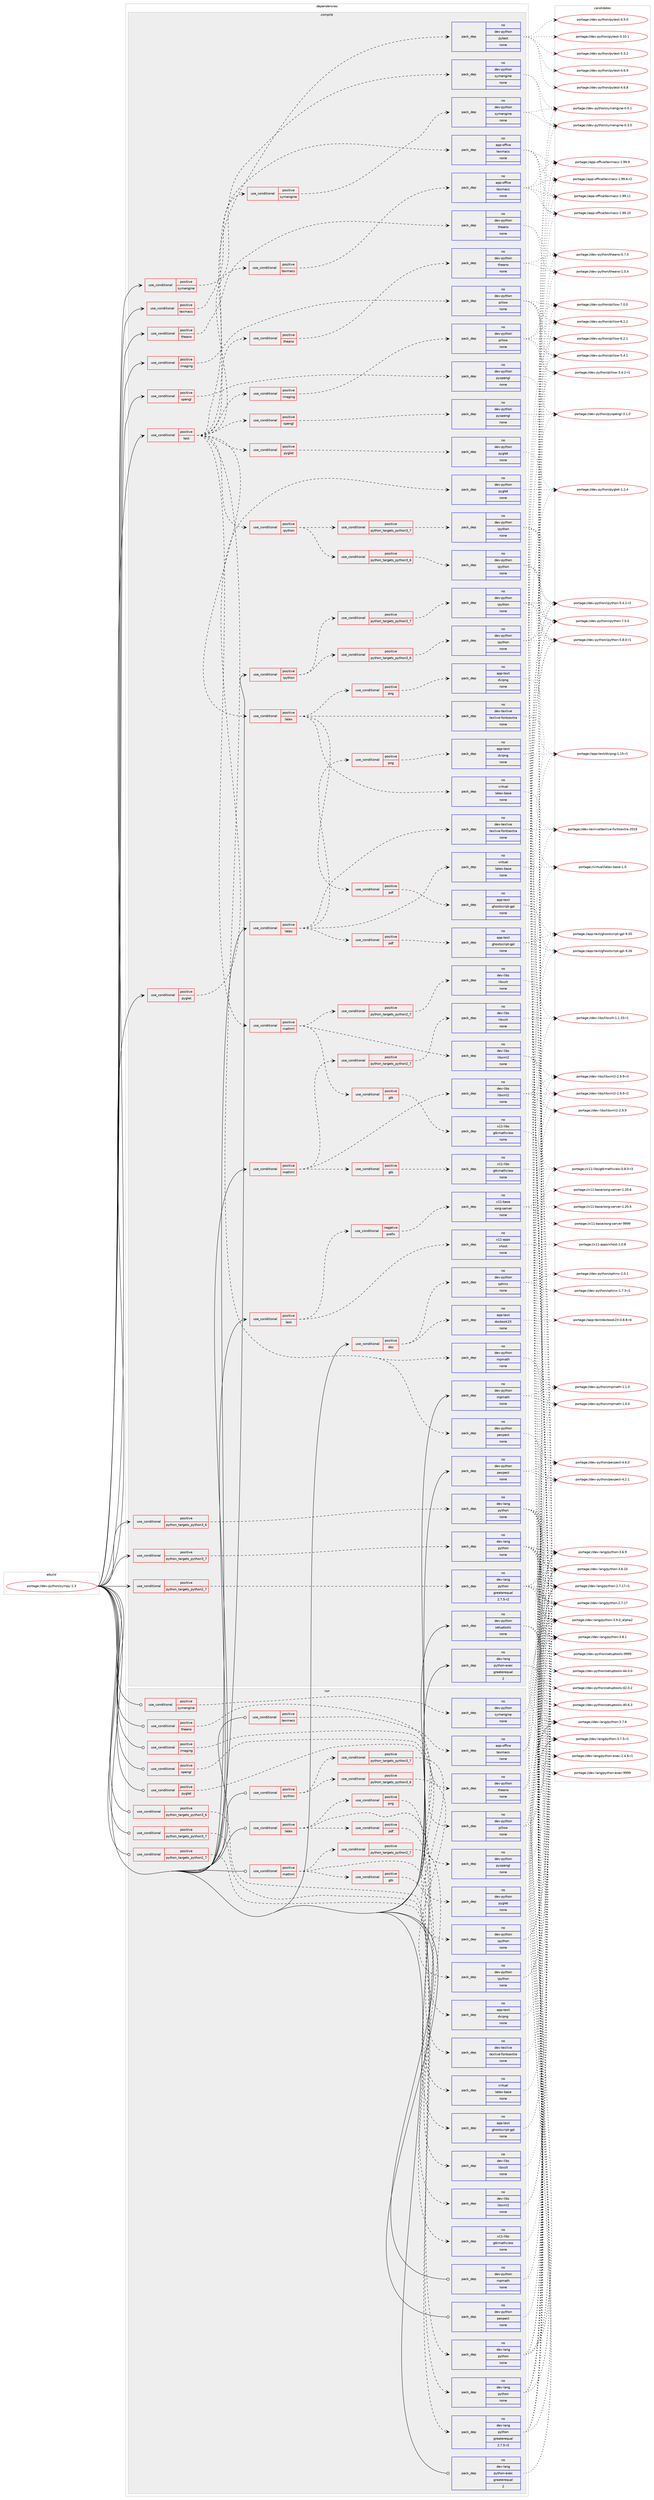 digraph prolog {

# *************
# Graph options
# *************

newrank=true;
concentrate=true;
compound=true;
graph [rankdir=LR,fontname=Helvetica,fontsize=10,ranksep=1.5];#, ranksep=2.5, nodesep=0.2];
edge  [arrowhead=vee];
node  [fontname=Helvetica,fontsize=10];

# **********
# The ebuild
# **********

subgraph cluster_leftcol {
color=gray;
rank=same;
label=<<i>ebuild</i>>;
id [label="portage://dev-python/sympy-1.3", color=red, width=4, href="../dev-python/sympy-1.3.svg"];
}

# ****************
# The dependencies
# ****************

subgraph cluster_midcol {
color=gray;
label=<<i>dependencies</i>>;
subgraph cluster_compile {
fillcolor="#eeeeee";
style=filled;
label=<<i>compile</i>>;
subgraph cond105098 {
dependency422948 [label=<<TABLE BORDER="0" CELLBORDER="1" CELLSPACING="0" CELLPADDING="4"><TR><TD ROWSPAN="3" CELLPADDING="10">use_conditional</TD></TR><TR><TD>positive</TD></TR><TR><TD>doc</TD></TR></TABLE>>, shape=none, color=red];
subgraph pack312953 {
dependency422949 [label=<<TABLE BORDER="0" CELLBORDER="1" CELLSPACING="0" CELLPADDING="4" WIDTH="220"><TR><TD ROWSPAN="6" CELLPADDING="30">pack_dep</TD></TR><TR><TD WIDTH="110">no</TD></TR><TR><TD>dev-python</TD></TR><TR><TD>sphinx</TD></TR><TR><TD>none</TD></TR><TR><TD></TD></TR></TABLE>>, shape=none, color=blue];
}
dependency422948:e -> dependency422949:w [weight=20,style="dashed",arrowhead="vee"];
subgraph pack312954 {
dependency422950 [label=<<TABLE BORDER="0" CELLBORDER="1" CELLSPACING="0" CELLPADDING="4" WIDTH="220"><TR><TD ROWSPAN="6" CELLPADDING="30">pack_dep</TD></TR><TR><TD WIDTH="110">no</TD></TR><TR><TD>app-text</TD></TR><TR><TD>docbook2X</TD></TR><TR><TD>none</TD></TR><TR><TD></TD></TR></TABLE>>, shape=none, color=blue];
}
dependency422948:e -> dependency422950:w [weight=20,style="dashed",arrowhead="vee"];
}
id:e -> dependency422948:w [weight=20,style="solid",arrowhead="vee"];
subgraph cond105099 {
dependency422951 [label=<<TABLE BORDER="0" CELLBORDER="1" CELLSPACING="0" CELLPADDING="4"><TR><TD ROWSPAN="3" CELLPADDING="10">use_conditional</TD></TR><TR><TD>positive</TD></TR><TR><TD>imaging</TD></TR></TABLE>>, shape=none, color=red];
subgraph pack312955 {
dependency422952 [label=<<TABLE BORDER="0" CELLBORDER="1" CELLSPACING="0" CELLPADDING="4" WIDTH="220"><TR><TD ROWSPAN="6" CELLPADDING="30">pack_dep</TD></TR><TR><TD WIDTH="110">no</TD></TR><TR><TD>dev-python</TD></TR><TR><TD>pillow</TD></TR><TR><TD>none</TD></TR><TR><TD></TD></TR></TABLE>>, shape=none, color=blue];
}
dependency422951:e -> dependency422952:w [weight=20,style="dashed",arrowhead="vee"];
}
id:e -> dependency422951:w [weight=20,style="solid",arrowhead="vee"];
subgraph cond105100 {
dependency422953 [label=<<TABLE BORDER="0" CELLBORDER="1" CELLSPACING="0" CELLPADDING="4"><TR><TD ROWSPAN="3" CELLPADDING="10">use_conditional</TD></TR><TR><TD>positive</TD></TR><TR><TD>ipython</TD></TR></TABLE>>, shape=none, color=red];
subgraph cond105101 {
dependency422954 [label=<<TABLE BORDER="0" CELLBORDER="1" CELLSPACING="0" CELLPADDING="4"><TR><TD ROWSPAN="3" CELLPADDING="10">use_conditional</TD></TR><TR><TD>positive</TD></TR><TR><TD>python_targets_python3_6</TD></TR></TABLE>>, shape=none, color=red];
subgraph pack312956 {
dependency422955 [label=<<TABLE BORDER="0" CELLBORDER="1" CELLSPACING="0" CELLPADDING="4" WIDTH="220"><TR><TD ROWSPAN="6" CELLPADDING="30">pack_dep</TD></TR><TR><TD WIDTH="110">no</TD></TR><TR><TD>dev-python</TD></TR><TR><TD>ipython</TD></TR><TR><TD>none</TD></TR><TR><TD></TD></TR></TABLE>>, shape=none, color=blue];
}
dependency422954:e -> dependency422955:w [weight=20,style="dashed",arrowhead="vee"];
}
dependency422953:e -> dependency422954:w [weight=20,style="dashed",arrowhead="vee"];
subgraph cond105102 {
dependency422956 [label=<<TABLE BORDER="0" CELLBORDER="1" CELLSPACING="0" CELLPADDING="4"><TR><TD ROWSPAN="3" CELLPADDING="10">use_conditional</TD></TR><TR><TD>positive</TD></TR><TR><TD>python_targets_python3_7</TD></TR></TABLE>>, shape=none, color=red];
subgraph pack312957 {
dependency422957 [label=<<TABLE BORDER="0" CELLBORDER="1" CELLSPACING="0" CELLPADDING="4" WIDTH="220"><TR><TD ROWSPAN="6" CELLPADDING="30">pack_dep</TD></TR><TR><TD WIDTH="110">no</TD></TR><TR><TD>dev-python</TD></TR><TR><TD>ipython</TD></TR><TR><TD>none</TD></TR><TR><TD></TD></TR></TABLE>>, shape=none, color=blue];
}
dependency422956:e -> dependency422957:w [weight=20,style="dashed",arrowhead="vee"];
}
dependency422953:e -> dependency422956:w [weight=20,style="dashed",arrowhead="vee"];
}
id:e -> dependency422953:w [weight=20,style="solid",arrowhead="vee"];
subgraph cond105103 {
dependency422958 [label=<<TABLE BORDER="0" CELLBORDER="1" CELLSPACING="0" CELLPADDING="4"><TR><TD ROWSPAN="3" CELLPADDING="10">use_conditional</TD></TR><TR><TD>positive</TD></TR><TR><TD>latex</TD></TR></TABLE>>, shape=none, color=red];
subgraph pack312958 {
dependency422959 [label=<<TABLE BORDER="0" CELLBORDER="1" CELLSPACING="0" CELLPADDING="4" WIDTH="220"><TR><TD ROWSPAN="6" CELLPADDING="30">pack_dep</TD></TR><TR><TD WIDTH="110">no</TD></TR><TR><TD>virtual</TD></TR><TR><TD>latex-base</TD></TR><TR><TD>none</TD></TR><TR><TD></TD></TR></TABLE>>, shape=none, color=blue];
}
dependency422958:e -> dependency422959:w [weight=20,style="dashed",arrowhead="vee"];
subgraph pack312959 {
dependency422960 [label=<<TABLE BORDER="0" CELLBORDER="1" CELLSPACING="0" CELLPADDING="4" WIDTH="220"><TR><TD ROWSPAN="6" CELLPADDING="30">pack_dep</TD></TR><TR><TD WIDTH="110">no</TD></TR><TR><TD>dev-texlive</TD></TR><TR><TD>texlive-fontsextra</TD></TR><TR><TD>none</TD></TR><TR><TD></TD></TR></TABLE>>, shape=none, color=blue];
}
dependency422958:e -> dependency422960:w [weight=20,style="dashed",arrowhead="vee"];
subgraph cond105104 {
dependency422961 [label=<<TABLE BORDER="0" CELLBORDER="1" CELLSPACING="0" CELLPADDING="4"><TR><TD ROWSPAN="3" CELLPADDING="10">use_conditional</TD></TR><TR><TD>positive</TD></TR><TR><TD>png</TD></TR></TABLE>>, shape=none, color=red];
subgraph pack312960 {
dependency422962 [label=<<TABLE BORDER="0" CELLBORDER="1" CELLSPACING="0" CELLPADDING="4" WIDTH="220"><TR><TD ROWSPAN="6" CELLPADDING="30">pack_dep</TD></TR><TR><TD WIDTH="110">no</TD></TR><TR><TD>app-text</TD></TR><TR><TD>dvipng</TD></TR><TR><TD>none</TD></TR><TR><TD></TD></TR></TABLE>>, shape=none, color=blue];
}
dependency422961:e -> dependency422962:w [weight=20,style="dashed",arrowhead="vee"];
}
dependency422958:e -> dependency422961:w [weight=20,style="dashed",arrowhead="vee"];
subgraph cond105105 {
dependency422963 [label=<<TABLE BORDER="0" CELLBORDER="1" CELLSPACING="0" CELLPADDING="4"><TR><TD ROWSPAN="3" CELLPADDING="10">use_conditional</TD></TR><TR><TD>positive</TD></TR><TR><TD>pdf</TD></TR></TABLE>>, shape=none, color=red];
subgraph pack312961 {
dependency422964 [label=<<TABLE BORDER="0" CELLBORDER="1" CELLSPACING="0" CELLPADDING="4" WIDTH="220"><TR><TD ROWSPAN="6" CELLPADDING="30">pack_dep</TD></TR><TR><TD WIDTH="110">no</TD></TR><TR><TD>app-text</TD></TR><TR><TD>ghostscript-gpl</TD></TR><TR><TD>none</TD></TR><TR><TD></TD></TR></TABLE>>, shape=none, color=blue];
}
dependency422963:e -> dependency422964:w [weight=20,style="dashed",arrowhead="vee"];
}
dependency422958:e -> dependency422963:w [weight=20,style="dashed",arrowhead="vee"];
}
id:e -> dependency422958:w [weight=20,style="solid",arrowhead="vee"];
subgraph cond105106 {
dependency422965 [label=<<TABLE BORDER="0" CELLBORDER="1" CELLSPACING="0" CELLPADDING="4"><TR><TD ROWSPAN="3" CELLPADDING="10">use_conditional</TD></TR><TR><TD>positive</TD></TR><TR><TD>mathml</TD></TR></TABLE>>, shape=none, color=red];
subgraph pack312962 {
dependency422966 [label=<<TABLE BORDER="0" CELLBORDER="1" CELLSPACING="0" CELLPADDING="4" WIDTH="220"><TR><TD ROWSPAN="6" CELLPADDING="30">pack_dep</TD></TR><TR><TD WIDTH="110">no</TD></TR><TR><TD>dev-libs</TD></TR><TR><TD>libxml2</TD></TR><TR><TD>none</TD></TR><TR><TD></TD></TR></TABLE>>, shape=none, color=blue];
}
dependency422965:e -> dependency422966:w [weight=20,style="dashed",arrowhead="vee"];
subgraph cond105107 {
dependency422967 [label=<<TABLE BORDER="0" CELLBORDER="1" CELLSPACING="0" CELLPADDING="4"><TR><TD ROWSPAN="3" CELLPADDING="10">use_conditional</TD></TR><TR><TD>positive</TD></TR><TR><TD>python_targets_python2_7</TD></TR></TABLE>>, shape=none, color=red];
subgraph pack312963 {
dependency422968 [label=<<TABLE BORDER="0" CELLBORDER="1" CELLSPACING="0" CELLPADDING="4" WIDTH="220"><TR><TD ROWSPAN="6" CELLPADDING="30">pack_dep</TD></TR><TR><TD WIDTH="110">no</TD></TR><TR><TD>dev-libs</TD></TR><TR><TD>libxslt</TD></TR><TR><TD>none</TD></TR><TR><TD></TD></TR></TABLE>>, shape=none, color=blue];
}
dependency422967:e -> dependency422968:w [weight=20,style="dashed",arrowhead="vee"];
}
dependency422965:e -> dependency422967:w [weight=20,style="dashed",arrowhead="vee"];
subgraph cond105108 {
dependency422969 [label=<<TABLE BORDER="0" CELLBORDER="1" CELLSPACING="0" CELLPADDING="4"><TR><TD ROWSPAN="3" CELLPADDING="10">use_conditional</TD></TR><TR><TD>positive</TD></TR><TR><TD>gtk</TD></TR></TABLE>>, shape=none, color=red];
subgraph pack312964 {
dependency422970 [label=<<TABLE BORDER="0" CELLBORDER="1" CELLSPACING="0" CELLPADDING="4" WIDTH="220"><TR><TD ROWSPAN="6" CELLPADDING="30">pack_dep</TD></TR><TR><TD WIDTH="110">no</TD></TR><TR><TD>x11-libs</TD></TR><TR><TD>gtkmathview</TD></TR><TR><TD>none</TD></TR><TR><TD></TD></TR></TABLE>>, shape=none, color=blue];
}
dependency422969:e -> dependency422970:w [weight=20,style="dashed",arrowhead="vee"];
}
dependency422965:e -> dependency422969:w [weight=20,style="dashed",arrowhead="vee"];
}
id:e -> dependency422965:w [weight=20,style="solid",arrowhead="vee"];
subgraph cond105109 {
dependency422971 [label=<<TABLE BORDER="0" CELLBORDER="1" CELLSPACING="0" CELLPADDING="4"><TR><TD ROWSPAN="3" CELLPADDING="10">use_conditional</TD></TR><TR><TD>positive</TD></TR><TR><TD>opengl</TD></TR></TABLE>>, shape=none, color=red];
subgraph pack312965 {
dependency422972 [label=<<TABLE BORDER="0" CELLBORDER="1" CELLSPACING="0" CELLPADDING="4" WIDTH="220"><TR><TD ROWSPAN="6" CELLPADDING="30">pack_dep</TD></TR><TR><TD WIDTH="110">no</TD></TR><TR><TD>dev-python</TD></TR><TR><TD>pyopengl</TD></TR><TR><TD>none</TD></TR><TR><TD></TD></TR></TABLE>>, shape=none, color=blue];
}
dependency422971:e -> dependency422972:w [weight=20,style="dashed",arrowhead="vee"];
}
id:e -> dependency422971:w [weight=20,style="solid",arrowhead="vee"];
subgraph cond105110 {
dependency422973 [label=<<TABLE BORDER="0" CELLBORDER="1" CELLSPACING="0" CELLPADDING="4"><TR><TD ROWSPAN="3" CELLPADDING="10">use_conditional</TD></TR><TR><TD>positive</TD></TR><TR><TD>pyglet</TD></TR></TABLE>>, shape=none, color=red];
subgraph pack312966 {
dependency422974 [label=<<TABLE BORDER="0" CELLBORDER="1" CELLSPACING="0" CELLPADDING="4" WIDTH="220"><TR><TD ROWSPAN="6" CELLPADDING="30">pack_dep</TD></TR><TR><TD WIDTH="110">no</TD></TR><TR><TD>dev-python</TD></TR><TR><TD>pyglet</TD></TR><TR><TD>none</TD></TR><TR><TD></TD></TR></TABLE>>, shape=none, color=blue];
}
dependency422973:e -> dependency422974:w [weight=20,style="dashed",arrowhead="vee"];
}
id:e -> dependency422973:w [weight=20,style="solid",arrowhead="vee"];
subgraph cond105111 {
dependency422975 [label=<<TABLE BORDER="0" CELLBORDER="1" CELLSPACING="0" CELLPADDING="4"><TR><TD ROWSPAN="3" CELLPADDING="10">use_conditional</TD></TR><TR><TD>positive</TD></TR><TR><TD>python_targets_python2_7</TD></TR></TABLE>>, shape=none, color=red];
subgraph pack312967 {
dependency422976 [label=<<TABLE BORDER="0" CELLBORDER="1" CELLSPACING="0" CELLPADDING="4" WIDTH="220"><TR><TD ROWSPAN="6" CELLPADDING="30">pack_dep</TD></TR><TR><TD WIDTH="110">no</TD></TR><TR><TD>dev-lang</TD></TR><TR><TD>python</TD></TR><TR><TD>greaterequal</TD></TR><TR><TD>2.7.5-r2</TD></TR></TABLE>>, shape=none, color=blue];
}
dependency422975:e -> dependency422976:w [weight=20,style="dashed",arrowhead="vee"];
}
id:e -> dependency422975:w [weight=20,style="solid",arrowhead="vee"];
subgraph cond105112 {
dependency422977 [label=<<TABLE BORDER="0" CELLBORDER="1" CELLSPACING="0" CELLPADDING="4"><TR><TD ROWSPAN="3" CELLPADDING="10">use_conditional</TD></TR><TR><TD>positive</TD></TR><TR><TD>python_targets_python3_6</TD></TR></TABLE>>, shape=none, color=red];
subgraph pack312968 {
dependency422978 [label=<<TABLE BORDER="0" CELLBORDER="1" CELLSPACING="0" CELLPADDING="4" WIDTH="220"><TR><TD ROWSPAN="6" CELLPADDING="30">pack_dep</TD></TR><TR><TD WIDTH="110">no</TD></TR><TR><TD>dev-lang</TD></TR><TR><TD>python</TD></TR><TR><TD>none</TD></TR><TR><TD></TD></TR></TABLE>>, shape=none, color=blue];
}
dependency422977:e -> dependency422978:w [weight=20,style="dashed",arrowhead="vee"];
}
id:e -> dependency422977:w [weight=20,style="solid",arrowhead="vee"];
subgraph cond105113 {
dependency422979 [label=<<TABLE BORDER="0" CELLBORDER="1" CELLSPACING="0" CELLPADDING="4"><TR><TD ROWSPAN="3" CELLPADDING="10">use_conditional</TD></TR><TR><TD>positive</TD></TR><TR><TD>python_targets_python3_7</TD></TR></TABLE>>, shape=none, color=red];
subgraph pack312969 {
dependency422980 [label=<<TABLE BORDER="0" CELLBORDER="1" CELLSPACING="0" CELLPADDING="4" WIDTH="220"><TR><TD ROWSPAN="6" CELLPADDING="30">pack_dep</TD></TR><TR><TD WIDTH="110">no</TD></TR><TR><TD>dev-lang</TD></TR><TR><TD>python</TD></TR><TR><TD>none</TD></TR><TR><TD></TD></TR></TABLE>>, shape=none, color=blue];
}
dependency422979:e -> dependency422980:w [weight=20,style="dashed",arrowhead="vee"];
}
id:e -> dependency422979:w [weight=20,style="solid",arrowhead="vee"];
subgraph cond105114 {
dependency422981 [label=<<TABLE BORDER="0" CELLBORDER="1" CELLSPACING="0" CELLPADDING="4"><TR><TD ROWSPAN="3" CELLPADDING="10">use_conditional</TD></TR><TR><TD>positive</TD></TR><TR><TD>symengine</TD></TR></TABLE>>, shape=none, color=red];
subgraph pack312970 {
dependency422982 [label=<<TABLE BORDER="0" CELLBORDER="1" CELLSPACING="0" CELLPADDING="4" WIDTH="220"><TR><TD ROWSPAN="6" CELLPADDING="30">pack_dep</TD></TR><TR><TD WIDTH="110">no</TD></TR><TR><TD>dev-python</TD></TR><TR><TD>symengine</TD></TR><TR><TD>none</TD></TR><TR><TD></TD></TR></TABLE>>, shape=none, color=blue];
}
dependency422981:e -> dependency422982:w [weight=20,style="dashed",arrowhead="vee"];
}
id:e -> dependency422981:w [weight=20,style="solid",arrowhead="vee"];
subgraph cond105115 {
dependency422983 [label=<<TABLE BORDER="0" CELLBORDER="1" CELLSPACING="0" CELLPADDING="4"><TR><TD ROWSPAN="3" CELLPADDING="10">use_conditional</TD></TR><TR><TD>positive</TD></TR><TR><TD>test</TD></TR></TABLE>>, shape=none, color=red];
subgraph cond105116 {
dependency422984 [label=<<TABLE BORDER="0" CELLBORDER="1" CELLSPACING="0" CELLPADDING="4"><TR><TD ROWSPAN="3" CELLPADDING="10">use_conditional</TD></TR><TR><TD>negative</TD></TR><TR><TD>prefix</TD></TR></TABLE>>, shape=none, color=red];
subgraph pack312971 {
dependency422985 [label=<<TABLE BORDER="0" CELLBORDER="1" CELLSPACING="0" CELLPADDING="4" WIDTH="220"><TR><TD ROWSPAN="6" CELLPADDING="30">pack_dep</TD></TR><TR><TD WIDTH="110">no</TD></TR><TR><TD>x11-base</TD></TR><TR><TD>xorg-server</TD></TR><TR><TD>none</TD></TR><TR><TD></TD></TR></TABLE>>, shape=none, color=blue];
}
dependency422984:e -> dependency422985:w [weight=20,style="dashed",arrowhead="vee"];
}
dependency422983:e -> dependency422984:w [weight=20,style="dashed",arrowhead="vee"];
subgraph pack312972 {
dependency422986 [label=<<TABLE BORDER="0" CELLBORDER="1" CELLSPACING="0" CELLPADDING="4" WIDTH="220"><TR><TD ROWSPAN="6" CELLPADDING="30">pack_dep</TD></TR><TR><TD WIDTH="110">no</TD></TR><TR><TD>x11-apps</TD></TR><TR><TD>xhost</TD></TR><TR><TD>none</TD></TR><TR><TD></TD></TR></TABLE>>, shape=none, color=blue];
}
dependency422983:e -> dependency422986:w [weight=20,style="dashed",arrowhead="vee"];
}
id:e -> dependency422983:w [weight=20,style="solid",arrowhead="vee"];
subgraph cond105117 {
dependency422987 [label=<<TABLE BORDER="0" CELLBORDER="1" CELLSPACING="0" CELLPADDING="4"><TR><TD ROWSPAN="3" CELLPADDING="10">use_conditional</TD></TR><TR><TD>positive</TD></TR><TR><TD>test</TD></TR></TABLE>>, shape=none, color=red];
subgraph pack312973 {
dependency422988 [label=<<TABLE BORDER="0" CELLBORDER="1" CELLSPACING="0" CELLPADDING="4" WIDTH="220"><TR><TD ROWSPAN="6" CELLPADDING="30">pack_dep</TD></TR><TR><TD WIDTH="110">no</TD></TR><TR><TD>dev-python</TD></TR><TR><TD>mpmath</TD></TR><TR><TD>none</TD></TR><TR><TD></TD></TR></TABLE>>, shape=none, color=blue];
}
dependency422987:e -> dependency422988:w [weight=20,style="dashed",arrowhead="vee"];
subgraph pack312974 {
dependency422989 [label=<<TABLE BORDER="0" CELLBORDER="1" CELLSPACING="0" CELLPADDING="4" WIDTH="220"><TR><TD ROWSPAN="6" CELLPADDING="30">pack_dep</TD></TR><TR><TD WIDTH="110">no</TD></TR><TR><TD>dev-python</TD></TR><TR><TD>pexpect</TD></TR><TR><TD>none</TD></TR><TR><TD></TD></TR></TABLE>>, shape=none, color=blue];
}
dependency422987:e -> dependency422989:w [weight=20,style="dashed",arrowhead="vee"];
subgraph cond105118 {
dependency422990 [label=<<TABLE BORDER="0" CELLBORDER="1" CELLSPACING="0" CELLPADDING="4"><TR><TD ROWSPAN="3" CELLPADDING="10">use_conditional</TD></TR><TR><TD>positive</TD></TR><TR><TD>imaging</TD></TR></TABLE>>, shape=none, color=red];
subgraph pack312975 {
dependency422991 [label=<<TABLE BORDER="0" CELLBORDER="1" CELLSPACING="0" CELLPADDING="4" WIDTH="220"><TR><TD ROWSPAN="6" CELLPADDING="30">pack_dep</TD></TR><TR><TD WIDTH="110">no</TD></TR><TR><TD>dev-python</TD></TR><TR><TD>pillow</TD></TR><TR><TD>none</TD></TR><TR><TD></TD></TR></TABLE>>, shape=none, color=blue];
}
dependency422990:e -> dependency422991:w [weight=20,style="dashed",arrowhead="vee"];
}
dependency422987:e -> dependency422990:w [weight=20,style="dashed",arrowhead="vee"];
subgraph cond105119 {
dependency422992 [label=<<TABLE BORDER="0" CELLBORDER="1" CELLSPACING="0" CELLPADDING="4"><TR><TD ROWSPAN="3" CELLPADDING="10">use_conditional</TD></TR><TR><TD>positive</TD></TR><TR><TD>ipython</TD></TR></TABLE>>, shape=none, color=red];
subgraph cond105120 {
dependency422993 [label=<<TABLE BORDER="0" CELLBORDER="1" CELLSPACING="0" CELLPADDING="4"><TR><TD ROWSPAN="3" CELLPADDING="10">use_conditional</TD></TR><TR><TD>positive</TD></TR><TR><TD>python_targets_python3_6</TD></TR></TABLE>>, shape=none, color=red];
subgraph pack312976 {
dependency422994 [label=<<TABLE BORDER="0" CELLBORDER="1" CELLSPACING="0" CELLPADDING="4" WIDTH="220"><TR><TD ROWSPAN="6" CELLPADDING="30">pack_dep</TD></TR><TR><TD WIDTH="110">no</TD></TR><TR><TD>dev-python</TD></TR><TR><TD>ipython</TD></TR><TR><TD>none</TD></TR><TR><TD></TD></TR></TABLE>>, shape=none, color=blue];
}
dependency422993:e -> dependency422994:w [weight=20,style="dashed",arrowhead="vee"];
}
dependency422992:e -> dependency422993:w [weight=20,style="dashed",arrowhead="vee"];
subgraph cond105121 {
dependency422995 [label=<<TABLE BORDER="0" CELLBORDER="1" CELLSPACING="0" CELLPADDING="4"><TR><TD ROWSPAN="3" CELLPADDING="10">use_conditional</TD></TR><TR><TD>positive</TD></TR><TR><TD>python_targets_python3_7</TD></TR></TABLE>>, shape=none, color=red];
subgraph pack312977 {
dependency422996 [label=<<TABLE BORDER="0" CELLBORDER="1" CELLSPACING="0" CELLPADDING="4" WIDTH="220"><TR><TD ROWSPAN="6" CELLPADDING="30">pack_dep</TD></TR><TR><TD WIDTH="110">no</TD></TR><TR><TD>dev-python</TD></TR><TR><TD>ipython</TD></TR><TR><TD>none</TD></TR><TR><TD></TD></TR></TABLE>>, shape=none, color=blue];
}
dependency422995:e -> dependency422996:w [weight=20,style="dashed",arrowhead="vee"];
}
dependency422992:e -> dependency422995:w [weight=20,style="dashed",arrowhead="vee"];
}
dependency422987:e -> dependency422992:w [weight=20,style="dashed",arrowhead="vee"];
subgraph cond105122 {
dependency422997 [label=<<TABLE BORDER="0" CELLBORDER="1" CELLSPACING="0" CELLPADDING="4"><TR><TD ROWSPAN="3" CELLPADDING="10">use_conditional</TD></TR><TR><TD>positive</TD></TR><TR><TD>latex</TD></TR></TABLE>>, shape=none, color=red];
subgraph pack312978 {
dependency422998 [label=<<TABLE BORDER="0" CELLBORDER="1" CELLSPACING="0" CELLPADDING="4" WIDTH="220"><TR><TD ROWSPAN="6" CELLPADDING="30">pack_dep</TD></TR><TR><TD WIDTH="110">no</TD></TR><TR><TD>virtual</TD></TR><TR><TD>latex-base</TD></TR><TR><TD>none</TD></TR><TR><TD></TD></TR></TABLE>>, shape=none, color=blue];
}
dependency422997:e -> dependency422998:w [weight=20,style="dashed",arrowhead="vee"];
subgraph pack312979 {
dependency422999 [label=<<TABLE BORDER="0" CELLBORDER="1" CELLSPACING="0" CELLPADDING="4" WIDTH="220"><TR><TD ROWSPAN="6" CELLPADDING="30">pack_dep</TD></TR><TR><TD WIDTH="110">no</TD></TR><TR><TD>dev-texlive</TD></TR><TR><TD>texlive-fontsextra</TD></TR><TR><TD>none</TD></TR><TR><TD></TD></TR></TABLE>>, shape=none, color=blue];
}
dependency422997:e -> dependency422999:w [weight=20,style="dashed",arrowhead="vee"];
subgraph cond105123 {
dependency423000 [label=<<TABLE BORDER="0" CELLBORDER="1" CELLSPACING="0" CELLPADDING="4"><TR><TD ROWSPAN="3" CELLPADDING="10">use_conditional</TD></TR><TR><TD>positive</TD></TR><TR><TD>png</TD></TR></TABLE>>, shape=none, color=red];
subgraph pack312980 {
dependency423001 [label=<<TABLE BORDER="0" CELLBORDER="1" CELLSPACING="0" CELLPADDING="4" WIDTH="220"><TR><TD ROWSPAN="6" CELLPADDING="30">pack_dep</TD></TR><TR><TD WIDTH="110">no</TD></TR><TR><TD>app-text</TD></TR><TR><TD>dvipng</TD></TR><TR><TD>none</TD></TR><TR><TD></TD></TR></TABLE>>, shape=none, color=blue];
}
dependency423000:e -> dependency423001:w [weight=20,style="dashed",arrowhead="vee"];
}
dependency422997:e -> dependency423000:w [weight=20,style="dashed",arrowhead="vee"];
subgraph cond105124 {
dependency423002 [label=<<TABLE BORDER="0" CELLBORDER="1" CELLSPACING="0" CELLPADDING="4"><TR><TD ROWSPAN="3" CELLPADDING="10">use_conditional</TD></TR><TR><TD>positive</TD></TR><TR><TD>pdf</TD></TR></TABLE>>, shape=none, color=red];
subgraph pack312981 {
dependency423003 [label=<<TABLE BORDER="0" CELLBORDER="1" CELLSPACING="0" CELLPADDING="4" WIDTH="220"><TR><TD ROWSPAN="6" CELLPADDING="30">pack_dep</TD></TR><TR><TD WIDTH="110">no</TD></TR><TR><TD>app-text</TD></TR><TR><TD>ghostscript-gpl</TD></TR><TR><TD>none</TD></TR><TR><TD></TD></TR></TABLE>>, shape=none, color=blue];
}
dependency423002:e -> dependency423003:w [weight=20,style="dashed",arrowhead="vee"];
}
dependency422997:e -> dependency423002:w [weight=20,style="dashed",arrowhead="vee"];
}
dependency422987:e -> dependency422997:w [weight=20,style="dashed",arrowhead="vee"];
subgraph cond105125 {
dependency423004 [label=<<TABLE BORDER="0" CELLBORDER="1" CELLSPACING="0" CELLPADDING="4"><TR><TD ROWSPAN="3" CELLPADDING="10">use_conditional</TD></TR><TR><TD>positive</TD></TR><TR><TD>mathml</TD></TR></TABLE>>, shape=none, color=red];
subgraph pack312982 {
dependency423005 [label=<<TABLE BORDER="0" CELLBORDER="1" CELLSPACING="0" CELLPADDING="4" WIDTH="220"><TR><TD ROWSPAN="6" CELLPADDING="30">pack_dep</TD></TR><TR><TD WIDTH="110">no</TD></TR><TR><TD>dev-libs</TD></TR><TR><TD>libxml2</TD></TR><TR><TD>none</TD></TR><TR><TD></TD></TR></TABLE>>, shape=none, color=blue];
}
dependency423004:e -> dependency423005:w [weight=20,style="dashed",arrowhead="vee"];
subgraph cond105126 {
dependency423006 [label=<<TABLE BORDER="0" CELLBORDER="1" CELLSPACING="0" CELLPADDING="4"><TR><TD ROWSPAN="3" CELLPADDING="10">use_conditional</TD></TR><TR><TD>positive</TD></TR><TR><TD>python_targets_python2_7</TD></TR></TABLE>>, shape=none, color=red];
subgraph pack312983 {
dependency423007 [label=<<TABLE BORDER="0" CELLBORDER="1" CELLSPACING="0" CELLPADDING="4" WIDTH="220"><TR><TD ROWSPAN="6" CELLPADDING="30">pack_dep</TD></TR><TR><TD WIDTH="110">no</TD></TR><TR><TD>dev-libs</TD></TR><TR><TD>libxslt</TD></TR><TR><TD>none</TD></TR><TR><TD></TD></TR></TABLE>>, shape=none, color=blue];
}
dependency423006:e -> dependency423007:w [weight=20,style="dashed",arrowhead="vee"];
}
dependency423004:e -> dependency423006:w [weight=20,style="dashed",arrowhead="vee"];
subgraph cond105127 {
dependency423008 [label=<<TABLE BORDER="0" CELLBORDER="1" CELLSPACING="0" CELLPADDING="4"><TR><TD ROWSPAN="3" CELLPADDING="10">use_conditional</TD></TR><TR><TD>positive</TD></TR><TR><TD>gtk</TD></TR></TABLE>>, shape=none, color=red];
subgraph pack312984 {
dependency423009 [label=<<TABLE BORDER="0" CELLBORDER="1" CELLSPACING="0" CELLPADDING="4" WIDTH="220"><TR><TD ROWSPAN="6" CELLPADDING="30">pack_dep</TD></TR><TR><TD WIDTH="110">no</TD></TR><TR><TD>x11-libs</TD></TR><TR><TD>gtkmathview</TD></TR><TR><TD>none</TD></TR><TR><TD></TD></TR></TABLE>>, shape=none, color=blue];
}
dependency423008:e -> dependency423009:w [weight=20,style="dashed",arrowhead="vee"];
}
dependency423004:e -> dependency423008:w [weight=20,style="dashed",arrowhead="vee"];
}
dependency422987:e -> dependency423004:w [weight=20,style="dashed",arrowhead="vee"];
subgraph cond105128 {
dependency423010 [label=<<TABLE BORDER="0" CELLBORDER="1" CELLSPACING="0" CELLPADDING="4"><TR><TD ROWSPAN="3" CELLPADDING="10">use_conditional</TD></TR><TR><TD>positive</TD></TR><TR><TD>opengl</TD></TR></TABLE>>, shape=none, color=red];
subgraph pack312985 {
dependency423011 [label=<<TABLE BORDER="0" CELLBORDER="1" CELLSPACING="0" CELLPADDING="4" WIDTH="220"><TR><TD ROWSPAN="6" CELLPADDING="30">pack_dep</TD></TR><TR><TD WIDTH="110">no</TD></TR><TR><TD>dev-python</TD></TR><TR><TD>pyopengl</TD></TR><TR><TD>none</TD></TR><TR><TD></TD></TR></TABLE>>, shape=none, color=blue];
}
dependency423010:e -> dependency423011:w [weight=20,style="dashed",arrowhead="vee"];
}
dependency422987:e -> dependency423010:w [weight=20,style="dashed",arrowhead="vee"];
subgraph cond105129 {
dependency423012 [label=<<TABLE BORDER="0" CELLBORDER="1" CELLSPACING="0" CELLPADDING="4"><TR><TD ROWSPAN="3" CELLPADDING="10">use_conditional</TD></TR><TR><TD>positive</TD></TR><TR><TD>pyglet</TD></TR></TABLE>>, shape=none, color=red];
subgraph pack312986 {
dependency423013 [label=<<TABLE BORDER="0" CELLBORDER="1" CELLSPACING="0" CELLPADDING="4" WIDTH="220"><TR><TD ROWSPAN="6" CELLPADDING="30">pack_dep</TD></TR><TR><TD WIDTH="110">no</TD></TR><TR><TD>dev-python</TD></TR><TR><TD>pyglet</TD></TR><TR><TD>none</TD></TR><TR><TD></TD></TR></TABLE>>, shape=none, color=blue];
}
dependency423012:e -> dependency423013:w [weight=20,style="dashed",arrowhead="vee"];
}
dependency422987:e -> dependency423012:w [weight=20,style="dashed",arrowhead="vee"];
subgraph cond105130 {
dependency423014 [label=<<TABLE BORDER="0" CELLBORDER="1" CELLSPACING="0" CELLPADDING="4"><TR><TD ROWSPAN="3" CELLPADDING="10">use_conditional</TD></TR><TR><TD>positive</TD></TR><TR><TD>symengine</TD></TR></TABLE>>, shape=none, color=red];
subgraph pack312987 {
dependency423015 [label=<<TABLE BORDER="0" CELLBORDER="1" CELLSPACING="0" CELLPADDING="4" WIDTH="220"><TR><TD ROWSPAN="6" CELLPADDING="30">pack_dep</TD></TR><TR><TD WIDTH="110">no</TD></TR><TR><TD>dev-python</TD></TR><TR><TD>symengine</TD></TR><TR><TD>none</TD></TR><TR><TD></TD></TR></TABLE>>, shape=none, color=blue];
}
dependency423014:e -> dependency423015:w [weight=20,style="dashed",arrowhead="vee"];
}
dependency422987:e -> dependency423014:w [weight=20,style="dashed",arrowhead="vee"];
subgraph cond105131 {
dependency423016 [label=<<TABLE BORDER="0" CELLBORDER="1" CELLSPACING="0" CELLPADDING="4"><TR><TD ROWSPAN="3" CELLPADDING="10">use_conditional</TD></TR><TR><TD>positive</TD></TR><TR><TD>texmacs</TD></TR></TABLE>>, shape=none, color=red];
subgraph pack312988 {
dependency423017 [label=<<TABLE BORDER="0" CELLBORDER="1" CELLSPACING="0" CELLPADDING="4" WIDTH="220"><TR><TD ROWSPAN="6" CELLPADDING="30">pack_dep</TD></TR><TR><TD WIDTH="110">no</TD></TR><TR><TD>app-office</TD></TR><TR><TD>texmacs</TD></TR><TR><TD>none</TD></TR><TR><TD></TD></TR></TABLE>>, shape=none, color=blue];
}
dependency423016:e -> dependency423017:w [weight=20,style="dashed",arrowhead="vee"];
}
dependency422987:e -> dependency423016:w [weight=20,style="dashed",arrowhead="vee"];
subgraph cond105132 {
dependency423018 [label=<<TABLE BORDER="0" CELLBORDER="1" CELLSPACING="0" CELLPADDING="4"><TR><TD ROWSPAN="3" CELLPADDING="10">use_conditional</TD></TR><TR><TD>positive</TD></TR><TR><TD>theano</TD></TR></TABLE>>, shape=none, color=red];
subgraph pack312989 {
dependency423019 [label=<<TABLE BORDER="0" CELLBORDER="1" CELLSPACING="0" CELLPADDING="4" WIDTH="220"><TR><TD ROWSPAN="6" CELLPADDING="30">pack_dep</TD></TR><TR><TD WIDTH="110">no</TD></TR><TR><TD>dev-python</TD></TR><TR><TD>theano</TD></TR><TR><TD>none</TD></TR><TR><TD></TD></TR></TABLE>>, shape=none, color=blue];
}
dependency423018:e -> dependency423019:w [weight=20,style="dashed",arrowhead="vee"];
}
dependency422987:e -> dependency423018:w [weight=20,style="dashed",arrowhead="vee"];
subgraph pack312990 {
dependency423020 [label=<<TABLE BORDER="0" CELLBORDER="1" CELLSPACING="0" CELLPADDING="4" WIDTH="220"><TR><TD ROWSPAN="6" CELLPADDING="30">pack_dep</TD></TR><TR><TD WIDTH="110">no</TD></TR><TR><TD>dev-python</TD></TR><TR><TD>pytest</TD></TR><TR><TD>none</TD></TR><TR><TD></TD></TR></TABLE>>, shape=none, color=blue];
}
dependency422987:e -> dependency423020:w [weight=20,style="dashed",arrowhead="vee"];
}
id:e -> dependency422987:w [weight=20,style="solid",arrowhead="vee"];
subgraph cond105133 {
dependency423021 [label=<<TABLE BORDER="0" CELLBORDER="1" CELLSPACING="0" CELLPADDING="4"><TR><TD ROWSPAN="3" CELLPADDING="10">use_conditional</TD></TR><TR><TD>positive</TD></TR><TR><TD>texmacs</TD></TR></TABLE>>, shape=none, color=red];
subgraph pack312991 {
dependency423022 [label=<<TABLE BORDER="0" CELLBORDER="1" CELLSPACING="0" CELLPADDING="4" WIDTH="220"><TR><TD ROWSPAN="6" CELLPADDING="30">pack_dep</TD></TR><TR><TD WIDTH="110">no</TD></TR><TR><TD>app-office</TD></TR><TR><TD>texmacs</TD></TR><TR><TD>none</TD></TR><TR><TD></TD></TR></TABLE>>, shape=none, color=blue];
}
dependency423021:e -> dependency423022:w [weight=20,style="dashed",arrowhead="vee"];
}
id:e -> dependency423021:w [weight=20,style="solid",arrowhead="vee"];
subgraph cond105134 {
dependency423023 [label=<<TABLE BORDER="0" CELLBORDER="1" CELLSPACING="0" CELLPADDING="4"><TR><TD ROWSPAN="3" CELLPADDING="10">use_conditional</TD></TR><TR><TD>positive</TD></TR><TR><TD>theano</TD></TR></TABLE>>, shape=none, color=red];
subgraph pack312992 {
dependency423024 [label=<<TABLE BORDER="0" CELLBORDER="1" CELLSPACING="0" CELLPADDING="4" WIDTH="220"><TR><TD ROWSPAN="6" CELLPADDING="30">pack_dep</TD></TR><TR><TD WIDTH="110">no</TD></TR><TR><TD>dev-python</TD></TR><TR><TD>theano</TD></TR><TR><TD>none</TD></TR><TR><TD></TD></TR></TABLE>>, shape=none, color=blue];
}
dependency423023:e -> dependency423024:w [weight=20,style="dashed",arrowhead="vee"];
}
id:e -> dependency423023:w [weight=20,style="solid",arrowhead="vee"];
subgraph pack312993 {
dependency423025 [label=<<TABLE BORDER="0" CELLBORDER="1" CELLSPACING="0" CELLPADDING="4" WIDTH="220"><TR><TD ROWSPAN="6" CELLPADDING="30">pack_dep</TD></TR><TR><TD WIDTH="110">no</TD></TR><TR><TD>dev-lang</TD></TR><TR><TD>python-exec</TD></TR><TR><TD>greaterequal</TD></TR><TR><TD>2</TD></TR></TABLE>>, shape=none, color=blue];
}
id:e -> dependency423025:w [weight=20,style="solid",arrowhead="vee"];
subgraph pack312994 {
dependency423026 [label=<<TABLE BORDER="0" CELLBORDER="1" CELLSPACING="0" CELLPADDING="4" WIDTH="220"><TR><TD ROWSPAN="6" CELLPADDING="30">pack_dep</TD></TR><TR><TD WIDTH="110">no</TD></TR><TR><TD>dev-python</TD></TR><TR><TD>mpmath</TD></TR><TR><TD>none</TD></TR><TR><TD></TD></TR></TABLE>>, shape=none, color=blue];
}
id:e -> dependency423026:w [weight=20,style="solid",arrowhead="vee"];
subgraph pack312995 {
dependency423027 [label=<<TABLE BORDER="0" CELLBORDER="1" CELLSPACING="0" CELLPADDING="4" WIDTH="220"><TR><TD ROWSPAN="6" CELLPADDING="30">pack_dep</TD></TR><TR><TD WIDTH="110">no</TD></TR><TR><TD>dev-python</TD></TR><TR><TD>pexpect</TD></TR><TR><TD>none</TD></TR><TR><TD></TD></TR></TABLE>>, shape=none, color=blue];
}
id:e -> dependency423027:w [weight=20,style="solid",arrowhead="vee"];
subgraph pack312996 {
dependency423028 [label=<<TABLE BORDER="0" CELLBORDER="1" CELLSPACING="0" CELLPADDING="4" WIDTH="220"><TR><TD ROWSPAN="6" CELLPADDING="30">pack_dep</TD></TR><TR><TD WIDTH="110">no</TD></TR><TR><TD>dev-python</TD></TR><TR><TD>setuptools</TD></TR><TR><TD>none</TD></TR><TR><TD></TD></TR></TABLE>>, shape=none, color=blue];
}
id:e -> dependency423028:w [weight=20,style="solid",arrowhead="vee"];
}
subgraph cluster_compileandrun {
fillcolor="#eeeeee";
style=filled;
label=<<i>compile and run</i>>;
}
subgraph cluster_run {
fillcolor="#eeeeee";
style=filled;
label=<<i>run</i>>;
subgraph cond105135 {
dependency423029 [label=<<TABLE BORDER="0" CELLBORDER="1" CELLSPACING="0" CELLPADDING="4"><TR><TD ROWSPAN="3" CELLPADDING="10">use_conditional</TD></TR><TR><TD>positive</TD></TR><TR><TD>imaging</TD></TR></TABLE>>, shape=none, color=red];
subgraph pack312997 {
dependency423030 [label=<<TABLE BORDER="0" CELLBORDER="1" CELLSPACING="0" CELLPADDING="4" WIDTH="220"><TR><TD ROWSPAN="6" CELLPADDING="30">pack_dep</TD></TR><TR><TD WIDTH="110">no</TD></TR><TR><TD>dev-python</TD></TR><TR><TD>pillow</TD></TR><TR><TD>none</TD></TR><TR><TD></TD></TR></TABLE>>, shape=none, color=blue];
}
dependency423029:e -> dependency423030:w [weight=20,style="dashed",arrowhead="vee"];
}
id:e -> dependency423029:w [weight=20,style="solid",arrowhead="odot"];
subgraph cond105136 {
dependency423031 [label=<<TABLE BORDER="0" CELLBORDER="1" CELLSPACING="0" CELLPADDING="4"><TR><TD ROWSPAN="3" CELLPADDING="10">use_conditional</TD></TR><TR><TD>positive</TD></TR><TR><TD>ipython</TD></TR></TABLE>>, shape=none, color=red];
subgraph cond105137 {
dependency423032 [label=<<TABLE BORDER="0" CELLBORDER="1" CELLSPACING="0" CELLPADDING="4"><TR><TD ROWSPAN="3" CELLPADDING="10">use_conditional</TD></TR><TR><TD>positive</TD></TR><TR><TD>python_targets_python3_6</TD></TR></TABLE>>, shape=none, color=red];
subgraph pack312998 {
dependency423033 [label=<<TABLE BORDER="0" CELLBORDER="1" CELLSPACING="0" CELLPADDING="4" WIDTH="220"><TR><TD ROWSPAN="6" CELLPADDING="30">pack_dep</TD></TR><TR><TD WIDTH="110">no</TD></TR><TR><TD>dev-python</TD></TR><TR><TD>ipython</TD></TR><TR><TD>none</TD></TR><TR><TD></TD></TR></TABLE>>, shape=none, color=blue];
}
dependency423032:e -> dependency423033:w [weight=20,style="dashed",arrowhead="vee"];
}
dependency423031:e -> dependency423032:w [weight=20,style="dashed",arrowhead="vee"];
subgraph cond105138 {
dependency423034 [label=<<TABLE BORDER="0" CELLBORDER="1" CELLSPACING="0" CELLPADDING="4"><TR><TD ROWSPAN="3" CELLPADDING="10">use_conditional</TD></TR><TR><TD>positive</TD></TR><TR><TD>python_targets_python3_7</TD></TR></TABLE>>, shape=none, color=red];
subgraph pack312999 {
dependency423035 [label=<<TABLE BORDER="0" CELLBORDER="1" CELLSPACING="0" CELLPADDING="4" WIDTH="220"><TR><TD ROWSPAN="6" CELLPADDING="30">pack_dep</TD></TR><TR><TD WIDTH="110">no</TD></TR><TR><TD>dev-python</TD></TR><TR><TD>ipython</TD></TR><TR><TD>none</TD></TR><TR><TD></TD></TR></TABLE>>, shape=none, color=blue];
}
dependency423034:e -> dependency423035:w [weight=20,style="dashed",arrowhead="vee"];
}
dependency423031:e -> dependency423034:w [weight=20,style="dashed",arrowhead="vee"];
}
id:e -> dependency423031:w [weight=20,style="solid",arrowhead="odot"];
subgraph cond105139 {
dependency423036 [label=<<TABLE BORDER="0" CELLBORDER="1" CELLSPACING="0" CELLPADDING="4"><TR><TD ROWSPAN="3" CELLPADDING="10">use_conditional</TD></TR><TR><TD>positive</TD></TR><TR><TD>latex</TD></TR></TABLE>>, shape=none, color=red];
subgraph pack313000 {
dependency423037 [label=<<TABLE BORDER="0" CELLBORDER="1" CELLSPACING="0" CELLPADDING="4" WIDTH="220"><TR><TD ROWSPAN="6" CELLPADDING="30">pack_dep</TD></TR><TR><TD WIDTH="110">no</TD></TR><TR><TD>virtual</TD></TR><TR><TD>latex-base</TD></TR><TR><TD>none</TD></TR><TR><TD></TD></TR></TABLE>>, shape=none, color=blue];
}
dependency423036:e -> dependency423037:w [weight=20,style="dashed",arrowhead="vee"];
subgraph pack313001 {
dependency423038 [label=<<TABLE BORDER="0" CELLBORDER="1" CELLSPACING="0" CELLPADDING="4" WIDTH="220"><TR><TD ROWSPAN="6" CELLPADDING="30">pack_dep</TD></TR><TR><TD WIDTH="110">no</TD></TR><TR><TD>dev-texlive</TD></TR><TR><TD>texlive-fontsextra</TD></TR><TR><TD>none</TD></TR><TR><TD></TD></TR></TABLE>>, shape=none, color=blue];
}
dependency423036:e -> dependency423038:w [weight=20,style="dashed",arrowhead="vee"];
subgraph cond105140 {
dependency423039 [label=<<TABLE BORDER="0" CELLBORDER="1" CELLSPACING="0" CELLPADDING="4"><TR><TD ROWSPAN="3" CELLPADDING="10">use_conditional</TD></TR><TR><TD>positive</TD></TR><TR><TD>png</TD></TR></TABLE>>, shape=none, color=red];
subgraph pack313002 {
dependency423040 [label=<<TABLE BORDER="0" CELLBORDER="1" CELLSPACING="0" CELLPADDING="4" WIDTH="220"><TR><TD ROWSPAN="6" CELLPADDING="30">pack_dep</TD></TR><TR><TD WIDTH="110">no</TD></TR><TR><TD>app-text</TD></TR><TR><TD>dvipng</TD></TR><TR><TD>none</TD></TR><TR><TD></TD></TR></TABLE>>, shape=none, color=blue];
}
dependency423039:e -> dependency423040:w [weight=20,style="dashed",arrowhead="vee"];
}
dependency423036:e -> dependency423039:w [weight=20,style="dashed",arrowhead="vee"];
subgraph cond105141 {
dependency423041 [label=<<TABLE BORDER="0" CELLBORDER="1" CELLSPACING="0" CELLPADDING="4"><TR><TD ROWSPAN="3" CELLPADDING="10">use_conditional</TD></TR><TR><TD>positive</TD></TR><TR><TD>pdf</TD></TR></TABLE>>, shape=none, color=red];
subgraph pack313003 {
dependency423042 [label=<<TABLE BORDER="0" CELLBORDER="1" CELLSPACING="0" CELLPADDING="4" WIDTH="220"><TR><TD ROWSPAN="6" CELLPADDING="30">pack_dep</TD></TR><TR><TD WIDTH="110">no</TD></TR><TR><TD>app-text</TD></TR><TR><TD>ghostscript-gpl</TD></TR><TR><TD>none</TD></TR><TR><TD></TD></TR></TABLE>>, shape=none, color=blue];
}
dependency423041:e -> dependency423042:w [weight=20,style="dashed",arrowhead="vee"];
}
dependency423036:e -> dependency423041:w [weight=20,style="dashed",arrowhead="vee"];
}
id:e -> dependency423036:w [weight=20,style="solid",arrowhead="odot"];
subgraph cond105142 {
dependency423043 [label=<<TABLE BORDER="0" CELLBORDER="1" CELLSPACING="0" CELLPADDING="4"><TR><TD ROWSPAN="3" CELLPADDING="10">use_conditional</TD></TR><TR><TD>positive</TD></TR><TR><TD>mathml</TD></TR></TABLE>>, shape=none, color=red];
subgraph pack313004 {
dependency423044 [label=<<TABLE BORDER="0" CELLBORDER="1" CELLSPACING="0" CELLPADDING="4" WIDTH="220"><TR><TD ROWSPAN="6" CELLPADDING="30">pack_dep</TD></TR><TR><TD WIDTH="110">no</TD></TR><TR><TD>dev-libs</TD></TR><TR><TD>libxml2</TD></TR><TR><TD>none</TD></TR><TR><TD></TD></TR></TABLE>>, shape=none, color=blue];
}
dependency423043:e -> dependency423044:w [weight=20,style="dashed",arrowhead="vee"];
subgraph cond105143 {
dependency423045 [label=<<TABLE BORDER="0" CELLBORDER="1" CELLSPACING="0" CELLPADDING="4"><TR><TD ROWSPAN="3" CELLPADDING="10">use_conditional</TD></TR><TR><TD>positive</TD></TR><TR><TD>python_targets_python2_7</TD></TR></TABLE>>, shape=none, color=red];
subgraph pack313005 {
dependency423046 [label=<<TABLE BORDER="0" CELLBORDER="1" CELLSPACING="0" CELLPADDING="4" WIDTH="220"><TR><TD ROWSPAN="6" CELLPADDING="30">pack_dep</TD></TR><TR><TD WIDTH="110">no</TD></TR><TR><TD>dev-libs</TD></TR><TR><TD>libxslt</TD></TR><TR><TD>none</TD></TR><TR><TD></TD></TR></TABLE>>, shape=none, color=blue];
}
dependency423045:e -> dependency423046:w [weight=20,style="dashed",arrowhead="vee"];
}
dependency423043:e -> dependency423045:w [weight=20,style="dashed",arrowhead="vee"];
subgraph cond105144 {
dependency423047 [label=<<TABLE BORDER="0" CELLBORDER="1" CELLSPACING="0" CELLPADDING="4"><TR><TD ROWSPAN="3" CELLPADDING="10">use_conditional</TD></TR><TR><TD>positive</TD></TR><TR><TD>gtk</TD></TR></TABLE>>, shape=none, color=red];
subgraph pack313006 {
dependency423048 [label=<<TABLE BORDER="0" CELLBORDER="1" CELLSPACING="0" CELLPADDING="4" WIDTH="220"><TR><TD ROWSPAN="6" CELLPADDING="30">pack_dep</TD></TR><TR><TD WIDTH="110">no</TD></TR><TR><TD>x11-libs</TD></TR><TR><TD>gtkmathview</TD></TR><TR><TD>none</TD></TR><TR><TD></TD></TR></TABLE>>, shape=none, color=blue];
}
dependency423047:e -> dependency423048:w [weight=20,style="dashed",arrowhead="vee"];
}
dependency423043:e -> dependency423047:w [weight=20,style="dashed",arrowhead="vee"];
}
id:e -> dependency423043:w [weight=20,style="solid",arrowhead="odot"];
subgraph cond105145 {
dependency423049 [label=<<TABLE BORDER="0" CELLBORDER="1" CELLSPACING="0" CELLPADDING="4"><TR><TD ROWSPAN="3" CELLPADDING="10">use_conditional</TD></TR><TR><TD>positive</TD></TR><TR><TD>opengl</TD></TR></TABLE>>, shape=none, color=red];
subgraph pack313007 {
dependency423050 [label=<<TABLE BORDER="0" CELLBORDER="1" CELLSPACING="0" CELLPADDING="4" WIDTH="220"><TR><TD ROWSPAN="6" CELLPADDING="30">pack_dep</TD></TR><TR><TD WIDTH="110">no</TD></TR><TR><TD>dev-python</TD></TR><TR><TD>pyopengl</TD></TR><TR><TD>none</TD></TR><TR><TD></TD></TR></TABLE>>, shape=none, color=blue];
}
dependency423049:e -> dependency423050:w [weight=20,style="dashed",arrowhead="vee"];
}
id:e -> dependency423049:w [weight=20,style="solid",arrowhead="odot"];
subgraph cond105146 {
dependency423051 [label=<<TABLE BORDER="0" CELLBORDER="1" CELLSPACING="0" CELLPADDING="4"><TR><TD ROWSPAN="3" CELLPADDING="10">use_conditional</TD></TR><TR><TD>positive</TD></TR><TR><TD>pyglet</TD></TR></TABLE>>, shape=none, color=red];
subgraph pack313008 {
dependency423052 [label=<<TABLE BORDER="0" CELLBORDER="1" CELLSPACING="0" CELLPADDING="4" WIDTH="220"><TR><TD ROWSPAN="6" CELLPADDING="30">pack_dep</TD></TR><TR><TD WIDTH="110">no</TD></TR><TR><TD>dev-python</TD></TR><TR><TD>pyglet</TD></TR><TR><TD>none</TD></TR><TR><TD></TD></TR></TABLE>>, shape=none, color=blue];
}
dependency423051:e -> dependency423052:w [weight=20,style="dashed",arrowhead="vee"];
}
id:e -> dependency423051:w [weight=20,style="solid",arrowhead="odot"];
subgraph cond105147 {
dependency423053 [label=<<TABLE BORDER="0" CELLBORDER="1" CELLSPACING="0" CELLPADDING="4"><TR><TD ROWSPAN="3" CELLPADDING="10">use_conditional</TD></TR><TR><TD>positive</TD></TR><TR><TD>python_targets_python2_7</TD></TR></TABLE>>, shape=none, color=red];
subgraph pack313009 {
dependency423054 [label=<<TABLE BORDER="0" CELLBORDER="1" CELLSPACING="0" CELLPADDING="4" WIDTH="220"><TR><TD ROWSPAN="6" CELLPADDING="30">pack_dep</TD></TR><TR><TD WIDTH="110">no</TD></TR><TR><TD>dev-lang</TD></TR><TR><TD>python</TD></TR><TR><TD>greaterequal</TD></TR><TR><TD>2.7.5-r2</TD></TR></TABLE>>, shape=none, color=blue];
}
dependency423053:e -> dependency423054:w [weight=20,style="dashed",arrowhead="vee"];
}
id:e -> dependency423053:w [weight=20,style="solid",arrowhead="odot"];
subgraph cond105148 {
dependency423055 [label=<<TABLE BORDER="0" CELLBORDER="1" CELLSPACING="0" CELLPADDING="4"><TR><TD ROWSPAN="3" CELLPADDING="10">use_conditional</TD></TR><TR><TD>positive</TD></TR><TR><TD>python_targets_python3_6</TD></TR></TABLE>>, shape=none, color=red];
subgraph pack313010 {
dependency423056 [label=<<TABLE BORDER="0" CELLBORDER="1" CELLSPACING="0" CELLPADDING="4" WIDTH="220"><TR><TD ROWSPAN="6" CELLPADDING="30">pack_dep</TD></TR><TR><TD WIDTH="110">no</TD></TR><TR><TD>dev-lang</TD></TR><TR><TD>python</TD></TR><TR><TD>none</TD></TR><TR><TD></TD></TR></TABLE>>, shape=none, color=blue];
}
dependency423055:e -> dependency423056:w [weight=20,style="dashed",arrowhead="vee"];
}
id:e -> dependency423055:w [weight=20,style="solid",arrowhead="odot"];
subgraph cond105149 {
dependency423057 [label=<<TABLE BORDER="0" CELLBORDER="1" CELLSPACING="0" CELLPADDING="4"><TR><TD ROWSPAN="3" CELLPADDING="10">use_conditional</TD></TR><TR><TD>positive</TD></TR><TR><TD>python_targets_python3_7</TD></TR></TABLE>>, shape=none, color=red];
subgraph pack313011 {
dependency423058 [label=<<TABLE BORDER="0" CELLBORDER="1" CELLSPACING="0" CELLPADDING="4" WIDTH="220"><TR><TD ROWSPAN="6" CELLPADDING="30">pack_dep</TD></TR><TR><TD WIDTH="110">no</TD></TR><TR><TD>dev-lang</TD></TR><TR><TD>python</TD></TR><TR><TD>none</TD></TR><TR><TD></TD></TR></TABLE>>, shape=none, color=blue];
}
dependency423057:e -> dependency423058:w [weight=20,style="dashed",arrowhead="vee"];
}
id:e -> dependency423057:w [weight=20,style="solid",arrowhead="odot"];
subgraph cond105150 {
dependency423059 [label=<<TABLE BORDER="0" CELLBORDER="1" CELLSPACING="0" CELLPADDING="4"><TR><TD ROWSPAN="3" CELLPADDING="10">use_conditional</TD></TR><TR><TD>positive</TD></TR><TR><TD>symengine</TD></TR></TABLE>>, shape=none, color=red];
subgraph pack313012 {
dependency423060 [label=<<TABLE BORDER="0" CELLBORDER="1" CELLSPACING="0" CELLPADDING="4" WIDTH="220"><TR><TD ROWSPAN="6" CELLPADDING="30">pack_dep</TD></TR><TR><TD WIDTH="110">no</TD></TR><TR><TD>dev-python</TD></TR><TR><TD>symengine</TD></TR><TR><TD>none</TD></TR><TR><TD></TD></TR></TABLE>>, shape=none, color=blue];
}
dependency423059:e -> dependency423060:w [weight=20,style="dashed",arrowhead="vee"];
}
id:e -> dependency423059:w [weight=20,style="solid",arrowhead="odot"];
subgraph cond105151 {
dependency423061 [label=<<TABLE BORDER="0" CELLBORDER="1" CELLSPACING="0" CELLPADDING="4"><TR><TD ROWSPAN="3" CELLPADDING="10">use_conditional</TD></TR><TR><TD>positive</TD></TR><TR><TD>texmacs</TD></TR></TABLE>>, shape=none, color=red];
subgraph pack313013 {
dependency423062 [label=<<TABLE BORDER="0" CELLBORDER="1" CELLSPACING="0" CELLPADDING="4" WIDTH="220"><TR><TD ROWSPAN="6" CELLPADDING="30">pack_dep</TD></TR><TR><TD WIDTH="110">no</TD></TR><TR><TD>app-office</TD></TR><TR><TD>texmacs</TD></TR><TR><TD>none</TD></TR><TR><TD></TD></TR></TABLE>>, shape=none, color=blue];
}
dependency423061:e -> dependency423062:w [weight=20,style="dashed",arrowhead="vee"];
}
id:e -> dependency423061:w [weight=20,style="solid",arrowhead="odot"];
subgraph cond105152 {
dependency423063 [label=<<TABLE BORDER="0" CELLBORDER="1" CELLSPACING="0" CELLPADDING="4"><TR><TD ROWSPAN="3" CELLPADDING="10">use_conditional</TD></TR><TR><TD>positive</TD></TR><TR><TD>theano</TD></TR></TABLE>>, shape=none, color=red];
subgraph pack313014 {
dependency423064 [label=<<TABLE BORDER="0" CELLBORDER="1" CELLSPACING="0" CELLPADDING="4" WIDTH="220"><TR><TD ROWSPAN="6" CELLPADDING="30">pack_dep</TD></TR><TR><TD WIDTH="110">no</TD></TR><TR><TD>dev-python</TD></TR><TR><TD>theano</TD></TR><TR><TD>none</TD></TR><TR><TD></TD></TR></TABLE>>, shape=none, color=blue];
}
dependency423063:e -> dependency423064:w [weight=20,style="dashed",arrowhead="vee"];
}
id:e -> dependency423063:w [weight=20,style="solid",arrowhead="odot"];
subgraph pack313015 {
dependency423065 [label=<<TABLE BORDER="0" CELLBORDER="1" CELLSPACING="0" CELLPADDING="4" WIDTH="220"><TR><TD ROWSPAN="6" CELLPADDING="30">pack_dep</TD></TR><TR><TD WIDTH="110">no</TD></TR><TR><TD>dev-lang</TD></TR><TR><TD>python-exec</TD></TR><TR><TD>greaterequal</TD></TR><TR><TD>2</TD></TR></TABLE>>, shape=none, color=blue];
}
id:e -> dependency423065:w [weight=20,style="solid",arrowhead="odot"];
subgraph pack313016 {
dependency423066 [label=<<TABLE BORDER="0" CELLBORDER="1" CELLSPACING="0" CELLPADDING="4" WIDTH="220"><TR><TD ROWSPAN="6" CELLPADDING="30">pack_dep</TD></TR><TR><TD WIDTH="110">no</TD></TR><TR><TD>dev-python</TD></TR><TR><TD>mpmath</TD></TR><TR><TD>none</TD></TR><TR><TD></TD></TR></TABLE>>, shape=none, color=blue];
}
id:e -> dependency423066:w [weight=20,style="solid",arrowhead="odot"];
subgraph pack313017 {
dependency423067 [label=<<TABLE BORDER="0" CELLBORDER="1" CELLSPACING="0" CELLPADDING="4" WIDTH="220"><TR><TD ROWSPAN="6" CELLPADDING="30">pack_dep</TD></TR><TR><TD WIDTH="110">no</TD></TR><TR><TD>dev-python</TD></TR><TR><TD>pexpect</TD></TR><TR><TD>none</TD></TR><TR><TD></TD></TR></TABLE>>, shape=none, color=blue];
}
id:e -> dependency423067:w [weight=20,style="solid",arrowhead="odot"];
}
}

# **************
# The candidates
# **************

subgraph cluster_choices {
rank=same;
color=gray;
label=<<i>candidates</i>>;

subgraph choice312953 {
color=black;
nodesep=1;
choice1001011184511212111610411111047115112104105110120455046484649 [label="portage://dev-python/sphinx-2.0.1", color=red, width=4,href="../dev-python/sphinx-2.0.1.svg"];
choice10010111845112121116104111110471151121041051101204549465546534511449 [label="portage://dev-python/sphinx-1.7.5-r1", color=red, width=4,href="../dev-python/sphinx-1.7.5-r1.svg"];
dependency422949:e -> choice1001011184511212111610411111047115112104105110120455046484649:w [style=dotted,weight="100"];
dependency422949:e -> choice10010111845112121116104111110471151121041051101204549465546534511449:w [style=dotted,weight="100"];
}
subgraph choice312954 {
color=black;
nodesep=1;
choice971121124511610112011647100111999811111110750884548465646564511452 [label="portage://app-text/docbook2X-0.8.8-r4", color=red, width=4,href="../app-text/docbook2X-0.8.8-r4.svg"];
dependency422950:e -> choice971121124511610112011647100111999811111110750884548465646564511452:w [style=dotted,weight="100"];
}
subgraph choice312955 {
color=black;
nodesep=1;
choice1001011184511212111610411111047112105108108111119455546484648 [label="portage://dev-python/pillow-7.0.0", color=red, width=4,href="../dev-python/pillow-7.0.0.svg"];
choice1001011184511212111610411111047112105108108111119455446504650 [label="portage://dev-python/pillow-6.2.2", color=red, width=4,href="../dev-python/pillow-6.2.2.svg"];
choice1001011184511212111610411111047112105108108111119455446504649 [label="portage://dev-python/pillow-6.2.1", color=red, width=4,href="../dev-python/pillow-6.2.1.svg"];
choice1001011184511212111610411111047112105108108111119455346524649 [label="portage://dev-python/pillow-5.4.1", color=red, width=4,href="../dev-python/pillow-5.4.1.svg"];
choice10010111845112121116104111110471121051081081111194551465246504511449 [label="portage://dev-python/pillow-3.4.2-r1", color=red, width=4,href="../dev-python/pillow-3.4.2-r1.svg"];
dependency422952:e -> choice1001011184511212111610411111047112105108108111119455546484648:w [style=dotted,weight="100"];
dependency422952:e -> choice1001011184511212111610411111047112105108108111119455446504650:w [style=dotted,weight="100"];
dependency422952:e -> choice1001011184511212111610411111047112105108108111119455446504649:w [style=dotted,weight="100"];
dependency422952:e -> choice1001011184511212111610411111047112105108108111119455346524649:w [style=dotted,weight="100"];
dependency422952:e -> choice10010111845112121116104111110471121051081081111194551465246504511449:w [style=dotted,weight="100"];
}
subgraph choice312956 {
color=black;
nodesep=1;
choice1001011184511212111610411111047105112121116104111110455546534648 [label="portage://dev-python/ipython-7.5.0", color=red, width=4,href="../dev-python/ipython-7.5.0.svg"];
choice10010111845112121116104111110471051121211161041111104553465646484511449 [label="portage://dev-python/ipython-5.8.0-r1", color=red, width=4,href="../dev-python/ipython-5.8.0-r1.svg"];
choice10010111845112121116104111110471051121211161041111104553465246494511450 [label="portage://dev-python/ipython-5.4.1-r2", color=red, width=4,href="../dev-python/ipython-5.4.1-r2.svg"];
dependency422955:e -> choice1001011184511212111610411111047105112121116104111110455546534648:w [style=dotted,weight="100"];
dependency422955:e -> choice10010111845112121116104111110471051121211161041111104553465646484511449:w [style=dotted,weight="100"];
dependency422955:e -> choice10010111845112121116104111110471051121211161041111104553465246494511450:w [style=dotted,weight="100"];
}
subgraph choice312957 {
color=black;
nodesep=1;
choice1001011184511212111610411111047105112121116104111110455546534648 [label="portage://dev-python/ipython-7.5.0", color=red, width=4,href="../dev-python/ipython-7.5.0.svg"];
choice10010111845112121116104111110471051121211161041111104553465646484511449 [label="portage://dev-python/ipython-5.8.0-r1", color=red, width=4,href="../dev-python/ipython-5.8.0-r1.svg"];
choice10010111845112121116104111110471051121211161041111104553465246494511450 [label="portage://dev-python/ipython-5.4.1-r2", color=red, width=4,href="../dev-python/ipython-5.4.1-r2.svg"];
dependency422957:e -> choice1001011184511212111610411111047105112121116104111110455546534648:w [style=dotted,weight="100"];
dependency422957:e -> choice10010111845112121116104111110471051121211161041111104553465646484511449:w [style=dotted,weight="100"];
dependency422957:e -> choice10010111845112121116104111110471051121211161041111104553465246494511450:w [style=dotted,weight="100"];
}
subgraph choice312958 {
color=black;
nodesep=1;
choice11810511411611797108471089711610112045989711510145494648 [label="portage://virtual/latex-base-1.0", color=red, width=4,href="../virtual/latex-base-1.0.svg"];
dependency422959:e -> choice11810511411611797108471089711610112045989711510145494648:w [style=dotted,weight="100"];
}
subgraph choice312959 {
color=black;
nodesep=1;
choice100101118451161011201081051181014711610112010810511810145102111110116115101120116114974550484957 [label="portage://dev-texlive/texlive-fontsextra-2019", color=red, width=4,href="../dev-texlive/texlive-fontsextra-2019.svg"];
dependency422960:e -> choice100101118451161011201081051181014711610112010810511810145102111110116115101120116114974550484957:w [style=dotted,weight="100"];
}
subgraph choice312960 {
color=black;
nodesep=1;
choice97112112451161011201164710011810511211010345494649534511449 [label="portage://app-text/dvipng-1.15-r1", color=red, width=4,href="../app-text/dvipng-1.15-r1.svg"];
dependency422962:e -> choice97112112451161011201164710011810511211010345494649534511449:w [style=dotted,weight="100"];
}
subgraph choice312961 {
color=black;
nodesep=1;
choice97112112451161011201164710310411111511611599114105112116451031121084557465348 [label="portage://app-text/ghostscript-gpl-9.50", color=red, width=4,href="../app-text/ghostscript-gpl-9.50.svg"];
choice97112112451161011201164710310411111511611599114105112116451031121084557465054 [label="portage://app-text/ghostscript-gpl-9.26", color=red, width=4,href="../app-text/ghostscript-gpl-9.26.svg"];
dependency422964:e -> choice97112112451161011201164710310411111511611599114105112116451031121084557465348:w [style=dotted,weight="100"];
dependency422964:e -> choice97112112451161011201164710310411111511611599114105112116451031121084557465054:w [style=dotted,weight="100"];
}
subgraph choice312962 {
color=black;
nodesep=1;
choice10010111845108105981154710810598120109108504550465746574511451 [label="portage://dev-libs/libxml2-2.9.9-r3", color=red, width=4,href="../dev-libs/libxml2-2.9.9-r3.svg"];
choice10010111845108105981154710810598120109108504550465746574511450 [label="portage://dev-libs/libxml2-2.9.9-r2", color=red, width=4,href="../dev-libs/libxml2-2.9.9-r2.svg"];
choice1001011184510810598115471081059812010910850455046574657 [label="portage://dev-libs/libxml2-2.9.9", color=red, width=4,href="../dev-libs/libxml2-2.9.9.svg"];
dependency422966:e -> choice10010111845108105981154710810598120109108504550465746574511451:w [style=dotted,weight="100"];
dependency422966:e -> choice10010111845108105981154710810598120109108504550465746574511450:w [style=dotted,weight="100"];
dependency422966:e -> choice1001011184510810598115471081059812010910850455046574657:w [style=dotted,weight="100"];
}
subgraph choice312963 {
color=black;
nodesep=1;
choice10010111845108105981154710810598120115108116454946494651514511449 [label="portage://dev-libs/libxslt-1.1.33-r1", color=red, width=4,href="../dev-libs/libxslt-1.1.33-r1.svg"];
dependency422968:e -> choice10010111845108105981154710810598120115108116454946494651514511449:w [style=dotted,weight="100"];
}
subgraph choice312964 {
color=black;
nodesep=1;
choice1204949451081059811547103116107109971161041181051011194548465646484511451 [label="portage://x11-libs/gtkmathview-0.8.0-r3", color=red, width=4,href="../x11-libs/gtkmathview-0.8.0-r3.svg"];
dependency422970:e -> choice1204949451081059811547103116107109971161041181051011194548465646484511451:w [style=dotted,weight="100"];
}
subgraph choice312965 {
color=black;
nodesep=1;
choice1001011184511212111610411111047112121111112101110103108455146494648 [label="portage://dev-python/pyopengl-3.1.0", color=red, width=4,href="../dev-python/pyopengl-3.1.0.svg"];
dependency422972:e -> choice1001011184511212111610411111047112121111112101110103108455146494648:w [style=dotted,weight="100"];
}
subgraph choice312966 {
color=black;
nodesep=1;
choice1001011184511212111610411111047112121103108101116454946504652 [label="portage://dev-python/pyglet-1.2.4", color=red, width=4,href="../dev-python/pyglet-1.2.4.svg"];
dependency422974:e -> choice1001011184511212111610411111047112121103108101116454946504652:w [style=dotted,weight="100"];
}
subgraph choice312967 {
color=black;
nodesep=1;
choice10010111845108971101034711212111610411111045514657464895971081121049750 [label="portage://dev-lang/python-3.9.0_alpha2", color=red, width=4,href="../dev-lang/python-3.9.0_alpha2.svg"];
choice100101118451089711010347112121116104111110455146564649 [label="portage://dev-lang/python-3.8.1", color=red, width=4,href="../dev-lang/python-3.8.1.svg"];
choice100101118451089711010347112121116104111110455146554654 [label="portage://dev-lang/python-3.7.6", color=red, width=4,href="../dev-lang/python-3.7.6.svg"];
choice1001011184510897110103471121211161041111104551465546534511449 [label="portage://dev-lang/python-3.7.5-r1", color=red, width=4,href="../dev-lang/python-3.7.5-r1.svg"];
choice100101118451089711010347112121116104111110455146544657 [label="portage://dev-lang/python-3.6.9", color=red, width=4,href="../dev-lang/python-3.6.9.svg"];
choice10010111845108971101034711212111610411111045514654464948 [label="portage://dev-lang/python-3.6.10", color=red, width=4,href="../dev-lang/python-3.6.10.svg"];
choice100101118451089711010347112121116104111110455046554649554511449 [label="portage://dev-lang/python-2.7.17-r1", color=red, width=4,href="../dev-lang/python-2.7.17-r1.svg"];
choice10010111845108971101034711212111610411111045504655464955 [label="portage://dev-lang/python-2.7.17", color=red, width=4,href="../dev-lang/python-2.7.17.svg"];
dependency422976:e -> choice10010111845108971101034711212111610411111045514657464895971081121049750:w [style=dotted,weight="100"];
dependency422976:e -> choice100101118451089711010347112121116104111110455146564649:w [style=dotted,weight="100"];
dependency422976:e -> choice100101118451089711010347112121116104111110455146554654:w [style=dotted,weight="100"];
dependency422976:e -> choice1001011184510897110103471121211161041111104551465546534511449:w [style=dotted,weight="100"];
dependency422976:e -> choice100101118451089711010347112121116104111110455146544657:w [style=dotted,weight="100"];
dependency422976:e -> choice10010111845108971101034711212111610411111045514654464948:w [style=dotted,weight="100"];
dependency422976:e -> choice100101118451089711010347112121116104111110455046554649554511449:w [style=dotted,weight="100"];
dependency422976:e -> choice10010111845108971101034711212111610411111045504655464955:w [style=dotted,weight="100"];
}
subgraph choice312968 {
color=black;
nodesep=1;
choice10010111845108971101034711212111610411111045514657464895971081121049750 [label="portage://dev-lang/python-3.9.0_alpha2", color=red, width=4,href="../dev-lang/python-3.9.0_alpha2.svg"];
choice100101118451089711010347112121116104111110455146564649 [label="portage://dev-lang/python-3.8.1", color=red, width=4,href="../dev-lang/python-3.8.1.svg"];
choice100101118451089711010347112121116104111110455146554654 [label="portage://dev-lang/python-3.7.6", color=red, width=4,href="../dev-lang/python-3.7.6.svg"];
choice1001011184510897110103471121211161041111104551465546534511449 [label="portage://dev-lang/python-3.7.5-r1", color=red, width=4,href="../dev-lang/python-3.7.5-r1.svg"];
choice100101118451089711010347112121116104111110455146544657 [label="portage://dev-lang/python-3.6.9", color=red, width=4,href="../dev-lang/python-3.6.9.svg"];
choice10010111845108971101034711212111610411111045514654464948 [label="portage://dev-lang/python-3.6.10", color=red, width=4,href="../dev-lang/python-3.6.10.svg"];
choice100101118451089711010347112121116104111110455046554649554511449 [label="portage://dev-lang/python-2.7.17-r1", color=red, width=4,href="../dev-lang/python-2.7.17-r1.svg"];
choice10010111845108971101034711212111610411111045504655464955 [label="portage://dev-lang/python-2.7.17", color=red, width=4,href="../dev-lang/python-2.7.17.svg"];
dependency422978:e -> choice10010111845108971101034711212111610411111045514657464895971081121049750:w [style=dotted,weight="100"];
dependency422978:e -> choice100101118451089711010347112121116104111110455146564649:w [style=dotted,weight="100"];
dependency422978:e -> choice100101118451089711010347112121116104111110455146554654:w [style=dotted,weight="100"];
dependency422978:e -> choice1001011184510897110103471121211161041111104551465546534511449:w [style=dotted,weight="100"];
dependency422978:e -> choice100101118451089711010347112121116104111110455146544657:w [style=dotted,weight="100"];
dependency422978:e -> choice10010111845108971101034711212111610411111045514654464948:w [style=dotted,weight="100"];
dependency422978:e -> choice100101118451089711010347112121116104111110455046554649554511449:w [style=dotted,weight="100"];
dependency422978:e -> choice10010111845108971101034711212111610411111045504655464955:w [style=dotted,weight="100"];
}
subgraph choice312969 {
color=black;
nodesep=1;
choice10010111845108971101034711212111610411111045514657464895971081121049750 [label="portage://dev-lang/python-3.9.0_alpha2", color=red, width=4,href="../dev-lang/python-3.9.0_alpha2.svg"];
choice100101118451089711010347112121116104111110455146564649 [label="portage://dev-lang/python-3.8.1", color=red, width=4,href="../dev-lang/python-3.8.1.svg"];
choice100101118451089711010347112121116104111110455146554654 [label="portage://dev-lang/python-3.7.6", color=red, width=4,href="../dev-lang/python-3.7.6.svg"];
choice1001011184510897110103471121211161041111104551465546534511449 [label="portage://dev-lang/python-3.7.5-r1", color=red, width=4,href="../dev-lang/python-3.7.5-r1.svg"];
choice100101118451089711010347112121116104111110455146544657 [label="portage://dev-lang/python-3.6.9", color=red, width=4,href="../dev-lang/python-3.6.9.svg"];
choice10010111845108971101034711212111610411111045514654464948 [label="portage://dev-lang/python-3.6.10", color=red, width=4,href="../dev-lang/python-3.6.10.svg"];
choice100101118451089711010347112121116104111110455046554649554511449 [label="portage://dev-lang/python-2.7.17-r1", color=red, width=4,href="../dev-lang/python-2.7.17-r1.svg"];
choice10010111845108971101034711212111610411111045504655464955 [label="portage://dev-lang/python-2.7.17", color=red, width=4,href="../dev-lang/python-2.7.17.svg"];
dependency422980:e -> choice10010111845108971101034711212111610411111045514657464895971081121049750:w [style=dotted,weight="100"];
dependency422980:e -> choice100101118451089711010347112121116104111110455146564649:w [style=dotted,weight="100"];
dependency422980:e -> choice100101118451089711010347112121116104111110455146554654:w [style=dotted,weight="100"];
dependency422980:e -> choice1001011184510897110103471121211161041111104551465546534511449:w [style=dotted,weight="100"];
dependency422980:e -> choice100101118451089711010347112121116104111110455146544657:w [style=dotted,weight="100"];
dependency422980:e -> choice10010111845108971101034711212111610411111045514654464948:w [style=dotted,weight="100"];
dependency422980:e -> choice100101118451089711010347112121116104111110455046554649554511449:w [style=dotted,weight="100"];
dependency422980:e -> choice10010111845108971101034711212111610411111045504655464955:w [style=dotted,weight="100"];
}
subgraph choice312970 {
color=black;
nodesep=1;
choice1001011184511212111610411111047115121109101110103105110101454846534649 [label="portage://dev-python/symengine-0.5.1", color=red, width=4,href="../dev-python/symengine-0.5.1.svg"];
choice1001011184511212111610411111047115121109101110103105110101454846514648 [label="portage://dev-python/symengine-0.3.0", color=red, width=4,href="../dev-python/symengine-0.3.0.svg"];
dependency422982:e -> choice1001011184511212111610411111047115121109101110103105110101454846534649:w [style=dotted,weight="100"];
dependency422982:e -> choice1001011184511212111610411111047115121109101110103105110101454846514648:w [style=dotted,weight="100"];
}
subgraph choice312971 {
color=black;
nodesep=1;
choice120494945989711510147120111114103451151011141181011144557575757 [label="portage://x11-base/xorg-server-9999", color=red, width=4,href="../x11-base/xorg-server-9999.svg"];
choice1204949459897115101471201111141034511510111411810111445494650484654 [label="portage://x11-base/xorg-server-1.20.6", color=red, width=4,href="../x11-base/xorg-server-1.20.6.svg"];
choice1204949459897115101471201111141034511510111411810111445494650484653 [label="portage://x11-base/xorg-server-1.20.5", color=red, width=4,href="../x11-base/xorg-server-1.20.5.svg"];
dependency422985:e -> choice120494945989711510147120111114103451151011141181011144557575757:w [style=dotted,weight="100"];
dependency422985:e -> choice1204949459897115101471201111141034511510111411810111445494650484654:w [style=dotted,weight="100"];
dependency422985:e -> choice1204949459897115101471201111141034511510111411810111445494650484653:w [style=dotted,weight="100"];
}
subgraph choice312972 {
color=black;
nodesep=1;
choice1204949459711211211547120104111115116454946484656 [label="portage://x11-apps/xhost-1.0.8", color=red, width=4,href="../x11-apps/xhost-1.0.8.svg"];
dependency422986:e -> choice1204949459711211211547120104111115116454946484656:w [style=dotted,weight="100"];
}
subgraph choice312973 {
color=black;
nodesep=1;
choice100101118451121211161041111104710911210997116104454946494648 [label="portage://dev-python/mpmath-1.1.0", color=red, width=4,href="../dev-python/mpmath-1.1.0.svg"];
choice100101118451121211161041111104710911210997116104454946484648 [label="portage://dev-python/mpmath-1.0.0", color=red, width=4,href="../dev-python/mpmath-1.0.0.svg"];
dependency422988:e -> choice100101118451121211161041111104710911210997116104454946494648:w [style=dotted,weight="100"];
dependency422988:e -> choice100101118451121211161041111104710911210997116104454946484648:w [style=dotted,weight="100"];
}
subgraph choice312974 {
color=black;
nodesep=1;
choice100101118451121211161041111104711210112011210199116455246544648 [label="portage://dev-python/pexpect-4.6.0", color=red, width=4,href="../dev-python/pexpect-4.6.0.svg"];
choice100101118451121211161041111104711210112011210199116455246504649 [label="portage://dev-python/pexpect-4.2.1", color=red, width=4,href="../dev-python/pexpect-4.2.1.svg"];
dependency422989:e -> choice100101118451121211161041111104711210112011210199116455246544648:w [style=dotted,weight="100"];
dependency422989:e -> choice100101118451121211161041111104711210112011210199116455246504649:w [style=dotted,weight="100"];
}
subgraph choice312975 {
color=black;
nodesep=1;
choice1001011184511212111610411111047112105108108111119455546484648 [label="portage://dev-python/pillow-7.0.0", color=red, width=4,href="../dev-python/pillow-7.0.0.svg"];
choice1001011184511212111610411111047112105108108111119455446504650 [label="portage://dev-python/pillow-6.2.2", color=red, width=4,href="../dev-python/pillow-6.2.2.svg"];
choice1001011184511212111610411111047112105108108111119455446504649 [label="portage://dev-python/pillow-6.2.1", color=red, width=4,href="../dev-python/pillow-6.2.1.svg"];
choice1001011184511212111610411111047112105108108111119455346524649 [label="portage://dev-python/pillow-5.4.1", color=red, width=4,href="../dev-python/pillow-5.4.1.svg"];
choice10010111845112121116104111110471121051081081111194551465246504511449 [label="portage://dev-python/pillow-3.4.2-r1", color=red, width=4,href="../dev-python/pillow-3.4.2-r1.svg"];
dependency422991:e -> choice1001011184511212111610411111047112105108108111119455546484648:w [style=dotted,weight="100"];
dependency422991:e -> choice1001011184511212111610411111047112105108108111119455446504650:w [style=dotted,weight="100"];
dependency422991:e -> choice1001011184511212111610411111047112105108108111119455446504649:w [style=dotted,weight="100"];
dependency422991:e -> choice1001011184511212111610411111047112105108108111119455346524649:w [style=dotted,weight="100"];
dependency422991:e -> choice10010111845112121116104111110471121051081081111194551465246504511449:w [style=dotted,weight="100"];
}
subgraph choice312976 {
color=black;
nodesep=1;
choice1001011184511212111610411111047105112121116104111110455546534648 [label="portage://dev-python/ipython-7.5.0", color=red, width=4,href="../dev-python/ipython-7.5.0.svg"];
choice10010111845112121116104111110471051121211161041111104553465646484511449 [label="portage://dev-python/ipython-5.8.0-r1", color=red, width=4,href="../dev-python/ipython-5.8.0-r1.svg"];
choice10010111845112121116104111110471051121211161041111104553465246494511450 [label="portage://dev-python/ipython-5.4.1-r2", color=red, width=4,href="../dev-python/ipython-5.4.1-r2.svg"];
dependency422994:e -> choice1001011184511212111610411111047105112121116104111110455546534648:w [style=dotted,weight="100"];
dependency422994:e -> choice10010111845112121116104111110471051121211161041111104553465646484511449:w [style=dotted,weight="100"];
dependency422994:e -> choice10010111845112121116104111110471051121211161041111104553465246494511450:w [style=dotted,weight="100"];
}
subgraph choice312977 {
color=black;
nodesep=1;
choice1001011184511212111610411111047105112121116104111110455546534648 [label="portage://dev-python/ipython-7.5.0", color=red, width=4,href="../dev-python/ipython-7.5.0.svg"];
choice10010111845112121116104111110471051121211161041111104553465646484511449 [label="portage://dev-python/ipython-5.8.0-r1", color=red, width=4,href="../dev-python/ipython-5.8.0-r1.svg"];
choice10010111845112121116104111110471051121211161041111104553465246494511450 [label="portage://dev-python/ipython-5.4.1-r2", color=red, width=4,href="../dev-python/ipython-5.4.1-r2.svg"];
dependency422996:e -> choice1001011184511212111610411111047105112121116104111110455546534648:w [style=dotted,weight="100"];
dependency422996:e -> choice10010111845112121116104111110471051121211161041111104553465646484511449:w [style=dotted,weight="100"];
dependency422996:e -> choice10010111845112121116104111110471051121211161041111104553465246494511450:w [style=dotted,weight="100"];
}
subgraph choice312978 {
color=black;
nodesep=1;
choice11810511411611797108471089711610112045989711510145494648 [label="portage://virtual/latex-base-1.0", color=red, width=4,href="../virtual/latex-base-1.0.svg"];
dependency422998:e -> choice11810511411611797108471089711610112045989711510145494648:w [style=dotted,weight="100"];
}
subgraph choice312979 {
color=black;
nodesep=1;
choice100101118451161011201081051181014711610112010810511810145102111110116115101120116114974550484957 [label="portage://dev-texlive/texlive-fontsextra-2019", color=red, width=4,href="../dev-texlive/texlive-fontsextra-2019.svg"];
dependency422999:e -> choice100101118451161011201081051181014711610112010810511810145102111110116115101120116114974550484957:w [style=dotted,weight="100"];
}
subgraph choice312980 {
color=black;
nodesep=1;
choice97112112451161011201164710011810511211010345494649534511449 [label="portage://app-text/dvipng-1.15-r1", color=red, width=4,href="../app-text/dvipng-1.15-r1.svg"];
dependency423001:e -> choice97112112451161011201164710011810511211010345494649534511449:w [style=dotted,weight="100"];
}
subgraph choice312981 {
color=black;
nodesep=1;
choice97112112451161011201164710310411111511611599114105112116451031121084557465348 [label="portage://app-text/ghostscript-gpl-9.50", color=red, width=4,href="../app-text/ghostscript-gpl-9.50.svg"];
choice97112112451161011201164710310411111511611599114105112116451031121084557465054 [label="portage://app-text/ghostscript-gpl-9.26", color=red, width=4,href="../app-text/ghostscript-gpl-9.26.svg"];
dependency423003:e -> choice97112112451161011201164710310411111511611599114105112116451031121084557465348:w [style=dotted,weight="100"];
dependency423003:e -> choice97112112451161011201164710310411111511611599114105112116451031121084557465054:w [style=dotted,weight="100"];
}
subgraph choice312982 {
color=black;
nodesep=1;
choice10010111845108105981154710810598120109108504550465746574511451 [label="portage://dev-libs/libxml2-2.9.9-r3", color=red, width=4,href="../dev-libs/libxml2-2.9.9-r3.svg"];
choice10010111845108105981154710810598120109108504550465746574511450 [label="portage://dev-libs/libxml2-2.9.9-r2", color=red, width=4,href="../dev-libs/libxml2-2.9.9-r2.svg"];
choice1001011184510810598115471081059812010910850455046574657 [label="portage://dev-libs/libxml2-2.9.9", color=red, width=4,href="../dev-libs/libxml2-2.9.9.svg"];
dependency423005:e -> choice10010111845108105981154710810598120109108504550465746574511451:w [style=dotted,weight="100"];
dependency423005:e -> choice10010111845108105981154710810598120109108504550465746574511450:w [style=dotted,weight="100"];
dependency423005:e -> choice1001011184510810598115471081059812010910850455046574657:w [style=dotted,weight="100"];
}
subgraph choice312983 {
color=black;
nodesep=1;
choice10010111845108105981154710810598120115108116454946494651514511449 [label="portage://dev-libs/libxslt-1.1.33-r1", color=red, width=4,href="../dev-libs/libxslt-1.1.33-r1.svg"];
dependency423007:e -> choice10010111845108105981154710810598120115108116454946494651514511449:w [style=dotted,weight="100"];
}
subgraph choice312984 {
color=black;
nodesep=1;
choice1204949451081059811547103116107109971161041181051011194548465646484511451 [label="portage://x11-libs/gtkmathview-0.8.0-r3", color=red, width=4,href="../x11-libs/gtkmathview-0.8.0-r3.svg"];
dependency423009:e -> choice1204949451081059811547103116107109971161041181051011194548465646484511451:w [style=dotted,weight="100"];
}
subgraph choice312985 {
color=black;
nodesep=1;
choice1001011184511212111610411111047112121111112101110103108455146494648 [label="portage://dev-python/pyopengl-3.1.0", color=red, width=4,href="../dev-python/pyopengl-3.1.0.svg"];
dependency423011:e -> choice1001011184511212111610411111047112121111112101110103108455146494648:w [style=dotted,weight="100"];
}
subgraph choice312986 {
color=black;
nodesep=1;
choice1001011184511212111610411111047112121103108101116454946504652 [label="portage://dev-python/pyglet-1.2.4", color=red, width=4,href="../dev-python/pyglet-1.2.4.svg"];
dependency423013:e -> choice1001011184511212111610411111047112121103108101116454946504652:w [style=dotted,weight="100"];
}
subgraph choice312987 {
color=black;
nodesep=1;
choice1001011184511212111610411111047115121109101110103105110101454846534649 [label="portage://dev-python/symengine-0.5.1", color=red, width=4,href="../dev-python/symengine-0.5.1.svg"];
choice1001011184511212111610411111047115121109101110103105110101454846514648 [label="portage://dev-python/symengine-0.3.0", color=red, width=4,href="../dev-python/symengine-0.3.0.svg"];
dependency423015:e -> choice1001011184511212111610411111047115121109101110103105110101454846534649:w [style=dotted,weight="100"];
dependency423015:e -> choice1001011184511212111610411111047115121109101110103105110101454846514648:w [style=dotted,weight="100"];
}
subgraph choice312988 {
color=black;
nodesep=1;
choice97112112451111021021059910147116101120109979911545494657574657 [label="portage://app-office/texmacs-1.99.9", color=red, width=4,href="../app-office/texmacs-1.99.9.svg"];
choice971121124511110210210599101471161011201099799115454946575746544511450 [label="portage://app-office/texmacs-1.99.6-r2", color=red, width=4,href="../app-office/texmacs-1.99.6-r2.svg"];
choice9711211245111102102105991014711610112010997991154549465757464949 [label="portage://app-office/texmacs-1.99.11", color=red, width=4,href="../app-office/texmacs-1.99.11.svg"];
choice9711211245111102102105991014711610112010997991154549465757464948 [label="portage://app-office/texmacs-1.99.10", color=red, width=4,href="../app-office/texmacs-1.99.10.svg"];
dependency423017:e -> choice97112112451111021021059910147116101120109979911545494657574657:w [style=dotted,weight="100"];
dependency423017:e -> choice971121124511110210210599101471161011201099799115454946575746544511450:w [style=dotted,weight="100"];
dependency423017:e -> choice9711211245111102102105991014711610112010997991154549465757464949:w [style=dotted,weight="100"];
dependency423017:e -> choice9711211245111102102105991014711610112010997991154549465757464948:w [style=dotted,weight="100"];
}
subgraph choice312989 {
color=black;
nodesep=1;
choice100101118451121211161041111104711610410197110111454946484652 [label="portage://dev-python/theano-1.0.4", color=red, width=4,href="../dev-python/theano-1.0.4.svg"];
choice100101118451121211161041111104711610410197110111454846554648 [label="portage://dev-python/theano-0.7.0", color=red, width=4,href="../dev-python/theano-0.7.0.svg"];
dependency423019:e -> choice100101118451121211161041111104711610410197110111454946484652:w [style=dotted,weight="100"];
dependency423019:e -> choice100101118451121211161041111104711610410197110111454846554648:w [style=dotted,weight="100"];
}
subgraph choice312990 {
color=black;
nodesep=1;
choice1001011184511212111610411111047112121116101115116455346514650 [label="portage://dev-python/pytest-5.3.2", color=red, width=4,href="../dev-python/pytest-5.3.2.svg"];
choice1001011184511212111610411111047112121116101115116455246544657 [label="portage://dev-python/pytest-4.6.9", color=red, width=4,href="../dev-python/pytest-4.6.9.svg"];
choice1001011184511212111610411111047112121116101115116455246544656 [label="portage://dev-python/pytest-4.6.8", color=red, width=4,href="../dev-python/pytest-4.6.8.svg"];
choice1001011184511212111610411111047112121116101115116455246534648 [label="portage://dev-python/pytest-4.5.0", color=red, width=4,href="../dev-python/pytest-4.5.0.svg"];
choice100101118451121211161041111104711212111610111511645514649484649 [label="portage://dev-python/pytest-3.10.1", color=red, width=4,href="../dev-python/pytest-3.10.1.svg"];
dependency423020:e -> choice1001011184511212111610411111047112121116101115116455346514650:w [style=dotted,weight="100"];
dependency423020:e -> choice1001011184511212111610411111047112121116101115116455246544657:w [style=dotted,weight="100"];
dependency423020:e -> choice1001011184511212111610411111047112121116101115116455246544656:w [style=dotted,weight="100"];
dependency423020:e -> choice1001011184511212111610411111047112121116101115116455246534648:w [style=dotted,weight="100"];
dependency423020:e -> choice100101118451121211161041111104711212111610111511645514649484649:w [style=dotted,weight="100"];
}
subgraph choice312991 {
color=black;
nodesep=1;
choice97112112451111021021059910147116101120109979911545494657574657 [label="portage://app-office/texmacs-1.99.9", color=red, width=4,href="../app-office/texmacs-1.99.9.svg"];
choice971121124511110210210599101471161011201099799115454946575746544511450 [label="portage://app-office/texmacs-1.99.6-r2", color=red, width=4,href="../app-office/texmacs-1.99.6-r2.svg"];
choice9711211245111102102105991014711610112010997991154549465757464949 [label="portage://app-office/texmacs-1.99.11", color=red, width=4,href="../app-office/texmacs-1.99.11.svg"];
choice9711211245111102102105991014711610112010997991154549465757464948 [label="portage://app-office/texmacs-1.99.10", color=red, width=4,href="../app-office/texmacs-1.99.10.svg"];
dependency423022:e -> choice97112112451111021021059910147116101120109979911545494657574657:w [style=dotted,weight="100"];
dependency423022:e -> choice971121124511110210210599101471161011201099799115454946575746544511450:w [style=dotted,weight="100"];
dependency423022:e -> choice9711211245111102102105991014711610112010997991154549465757464949:w [style=dotted,weight="100"];
dependency423022:e -> choice9711211245111102102105991014711610112010997991154549465757464948:w [style=dotted,weight="100"];
}
subgraph choice312992 {
color=black;
nodesep=1;
choice100101118451121211161041111104711610410197110111454946484652 [label="portage://dev-python/theano-1.0.4", color=red, width=4,href="../dev-python/theano-1.0.4.svg"];
choice100101118451121211161041111104711610410197110111454846554648 [label="portage://dev-python/theano-0.7.0", color=red, width=4,href="../dev-python/theano-0.7.0.svg"];
dependency423024:e -> choice100101118451121211161041111104711610410197110111454946484652:w [style=dotted,weight="100"];
dependency423024:e -> choice100101118451121211161041111104711610410197110111454846554648:w [style=dotted,weight="100"];
}
subgraph choice312993 {
color=black;
nodesep=1;
choice10010111845108971101034711212111610411111045101120101994557575757 [label="portage://dev-lang/python-exec-9999", color=red, width=4,href="../dev-lang/python-exec-9999.svg"];
choice10010111845108971101034711212111610411111045101120101994550465246544511449 [label="portage://dev-lang/python-exec-2.4.6-r1", color=red, width=4,href="../dev-lang/python-exec-2.4.6-r1.svg"];
dependency423025:e -> choice10010111845108971101034711212111610411111045101120101994557575757:w [style=dotted,weight="100"];
dependency423025:e -> choice10010111845108971101034711212111610411111045101120101994550465246544511449:w [style=dotted,weight="100"];
}
subgraph choice312994 {
color=black;
nodesep=1;
choice100101118451121211161041111104710911210997116104454946494648 [label="portage://dev-python/mpmath-1.1.0", color=red, width=4,href="../dev-python/mpmath-1.1.0.svg"];
choice100101118451121211161041111104710911210997116104454946484648 [label="portage://dev-python/mpmath-1.0.0", color=red, width=4,href="../dev-python/mpmath-1.0.0.svg"];
dependency423026:e -> choice100101118451121211161041111104710911210997116104454946494648:w [style=dotted,weight="100"];
dependency423026:e -> choice100101118451121211161041111104710911210997116104454946484648:w [style=dotted,weight="100"];
}
subgraph choice312995 {
color=black;
nodesep=1;
choice100101118451121211161041111104711210112011210199116455246544648 [label="portage://dev-python/pexpect-4.6.0", color=red, width=4,href="../dev-python/pexpect-4.6.0.svg"];
choice100101118451121211161041111104711210112011210199116455246504649 [label="portage://dev-python/pexpect-4.2.1", color=red, width=4,href="../dev-python/pexpect-4.2.1.svg"];
dependency423027:e -> choice100101118451121211161041111104711210112011210199116455246544648:w [style=dotted,weight="100"];
dependency423027:e -> choice100101118451121211161041111104711210112011210199116455246504649:w [style=dotted,weight="100"];
}
subgraph choice312996 {
color=black;
nodesep=1;
choice10010111845112121116104111110471151011161171121161111111081154557575757 [label="portage://dev-python/setuptools-9999", color=red, width=4,href="../dev-python/setuptools-9999.svg"];
choice100101118451121211161041111104711510111611711211611111110811545525246484648 [label="portage://dev-python/setuptools-44.0.0", color=red, width=4,href="../dev-python/setuptools-44.0.0.svg"];
choice100101118451121211161041111104711510111611711211611111110811545525046484650 [label="portage://dev-python/setuptools-42.0.2", color=red, width=4,href="../dev-python/setuptools-42.0.2.svg"];
choice100101118451121211161041111104711510111611711211611111110811545524846544651 [label="portage://dev-python/setuptools-40.6.3", color=red, width=4,href="../dev-python/setuptools-40.6.3.svg"];
dependency423028:e -> choice10010111845112121116104111110471151011161171121161111111081154557575757:w [style=dotted,weight="100"];
dependency423028:e -> choice100101118451121211161041111104711510111611711211611111110811545525246484648:w [style=dotted,weight="100"];
dependency423028:e -> choice100101118451121211161041111104711510111611711211611111110811545525046484650:w [style=dotted,weight="100"];
dependency423028:e -> choice100101118451121211161041111104711510111611711211611111110811545524846544651:w [style=dotted,weight="100"];
}
subgraph choice312997 {
color=black;
nodesep=1;
choice1001011184511212111610411111047112105108108111119455546484648 [label="portage://dev-python/pillow-7.0.0", color=red, width=4,href="../dev-python/pillow-7.0.0.svg"];
choice1001011184511212111610411111047112105108108111119455446504650 [label="portage://dev-python/pillow-6.2.2", color=red, width=4,href="../dev-python/pillow-6.2.2.svg"];
choice1001011184511212111610411111047112105108108111119455446504649 [label="portage://dev-python/pillow-6.2.1", color=red, width=4,href="../dev-python/pillow-6.2.1.svg"];
choice1001011184511212111610411111047112105108108111119455346524649 [label="portage://dev-python/pillow-5.4.1", color=red, width=4,href="../dev-python/pillow-5.4.1.svg"];
choice10010111845112121116104111110471121051081081111194551465246504511449 [label="portage://dev-python/pillow-3.4.2-r1", color=red, width=4,href="../dev-python/pillow-3.4.2-r1.svg"];
dependency423030:e -> choice1001011184511212111610411111047112105108108111119455546484648:w [style=dotted,weight="100"];
dependency423030:e -> choice1001011184511212111610411111047112105108108111119455446504650:w [style=dotted,weight="100"];
dependency423030:e -> choice1001011184511212111610411111047112105108108111119455446504649:w [style=dotted,weight="100"];
dependency423030:e -> choice1001011184511212111610411111047112105108108111119455346524649:w [style=dotted,weight="100"];
dependency423030:e -> choice10010111845112121116104111110471121051081081111194551465246504511449:w [style=dotted,weight="100"];
}
subgraph choice312998 {
color=black;
nodesep=1;
choice1001011184511212111610411111047105112121116104111110455546534648 [label="portage://dev-python/ipython-7.5.0", color=red, width=4,href="../dev-python/ipython-7.5.0.svg"];
choice10010111845112121116104111110471051121211161041111104553465646484511449 [label="portage://dev-python/ipython-5.8.0-r1", color=red, width=4,href="../dev-python/ipython-5.8.0-r1.svg"];
choice10010111845112121116104111110471051121211161041111104553465246494511450 [label="portage://dev-python/ipython-5.4.1-r2", color=red, width=4,href="../dev-python/ipython-5.4.1-r2.svg"];
dependency423033:e -> choice1001011184511212111610411111047105112121116104111110455546534648:w [style=dotted,weight="100"];
dependency423033:e -> choice10010111845112121116104111110471051121211161041111104553465646484511449:w [style=dotted,weight="100"];
dependency423033:e -> choice10010111845112121116104111110471051121211161041111104553465246494511450:w [style=dotted,weight="100"];
}
subgraph choice312999 {
color=black;
nodesep=1;
choice1001011184511212111610411111047105112121116104111110455546534648 [label="portage://dev-python/ipython-7.5.0", color=red, width=4,href="../dev-python/ipython-7.5.0.svg"];
choice10010111845112121116104111110471051121211161041111104553465646484511449 [label="portage://dev-python/ipython-5.8.0-r1", color=red, width=4,href="../dev-python/ipython-5.8.0-r1.svg"];
choice10010111845112121116104111110471051121211161041111104553465246494511450 [label="portage://dev-python/ipython-5.4.1-r2", color=red, width=4,href="../dev-python/ipython-5.4.1-r2.svg"];
dependency423035:e -> choice1001011184511212111610411111047105112121116104111110455546534648:w [style=dotted,weight="100"];
dependency423035:e -> choice10010111845112121116104111110471051121211161041111104553465646484511449:w [style=dotted,weight="100"];
dependency423035:e -> choice10010111845112121116104111110471051121211161041111104553465246494511450:w [style=dotted,weight="100"];
}
subgraph choice313000 {
color=black;
nodesep=1;
choice11810511411611797108471089711610112045989711510145494648 [label="portage://virtual/latex-base-1.0", color=red, width=4,href="../virtual/latex-base-1.0.svg"];
dependency423037:e -> choice11810511411611797108471089711610112045989711510145494648:w [style=dotted,weight="100"];
}
subgraph choice313001 {
color=black;
nodesep=1;
choice100101118451161011201081051181014711610112010810511810145102111110116115101120116114974550484957 [label="portage://dev-texlive/texlive-fontsextra-2019", color=red, width=4,href="../dev-texlive/texlive-fontsextra-2019.svg"];
dependency423038:e -> choice100101118451161011201081051181014711610112010810511810145102111110116115101120116114974550484957:w [style=dotted,weight="100"];
}
subgraph choice313002 {
color=black;
nodesep=1;
choice97112112451161011201164710011810511211010345494649534511449 [label="portage://app-text/dvipng-1.15-r1", color=red, width=4,href="../app-text/dvipng-1.15-r1.svg"];
dependency423040:e -> choice97112112451161011201164710011810511211010345494649534511449:w [style=dotted,weight="100"];
}
subgraph choice313003 {
color=black;
nodesep=1;
choice97112112451161011201164710310411111511611599114105112116451031121084557465348 [label="portage://app-text/ghostscript-gpl-9.50", color=red, width=4,href="../app-text/ghostscript-gpl-9.50.svg"];
choice97112112451161011201164710310411111511611599114105112116451031121084557465054 [label="portage://app-text/ghostscript-gpl-9.26", color=red, width=4,href="../app-text/ghostscript-gpl-9.26.svg"];
dependency423042:e -> choice97112112451161011201164710310411111511611599114105112116451031121084557465348:w [style=dotted,weight="100"];
dependency423042:e -> choice97112112451161011201164710310411111511611599114105112116451031121084557465054:w [style=dotted,weight="100"];
}
subgraph choice313004 {
color=black;
nodesep=1;
choice10010111845108105981154710810598120109108504550465746574511451 [label="portage://dev-libs/libxml2-2.9.9-r3", color=red, width=4,href="../dev-libs/libxml2-2.9.9-r3.svg"];
choice10010111845108105981154710810598120109108504550465746574511450 [label="portage://dev-libs/libxml2-2.9.9-r2", color=red, width=4,href="../dev-libs/libxml2-2.9.9-r2.svg"];
choice1001011184510810598115471081059812010910850455046574657 [label="portage://dev-libs/libxml2-2.9.9", color=red, width=4,href="../dev-libs/libxml2-2.9.9.svg"];
dependency423044:e -> choice10010111845108105981154710810598120109108504550465746574511451:w [style=dotted,weight="100"];
dependency423044:e -> choice10010111845108105981154710810598120109108504550465746574511450:w [style=dotted,weight="100"];
dependency423044:e -> choice1001011184510810598115471081059812010910850455046574657:w [style=dotted,weight="100"];
}
subgraph choice313005 {
color=black;
nodesep=1;
choice10010111845108105981154710810598120115108116454946494651514511449 [label="portage://dev-libs/libxslt-1.1.33-r1", color=red, width=4,href="../dev-libs/libxslt-1.1.33-r1.svg"];
dependency423046:e -> choice10010111845108105981154710810598120115108116454946494651514511449:w [style=dotted,weight="100"];
}
subgraph choice313006 {
color=black;
nodesep=1;
choice1204949451081059811547103116107109971161041181051011194548465646484511451 [label="portage://x11-libs/gtkmathview-0.8.0-r3", color=red, width=4,href="../x11-libs/gtkmathview-0.8.0-r3.svg"];
dependency423048:e -> choice1204949451081059811547103116107109971161041181051011194548465646484511451:w [style=dotted,weight="100"];
}
subgraph choice313007 {
color=black;
nodesep=1;
choice1001011184511212111610411111047112121111112101110103108455146494648 [label="portage://dev-python/pyopengl-3.1.0", color=red, width=4,href="../dev-python/pyopengl-3.1.0.svg"];
dependency423050:e -> choice1001011184511212111610411111047112121111112101110103108455146494648:w [style=dotted,weight="100"];
}
subgraph choice313008 {
color=black;
nodesep=1;
choice1001011184511212111610411111047112121103108101116454946504652 [label="portage://dev-python/pyglet-1.2.4", color=red, width=4,href="../dev-python/pyglet-1.2.4.svg"];
dependency423052:e -> choice1001011184511212111610411111047112121103108101116454946504652:w [style=dotted,weight="100"];
}
subgraph choice313009 {
color=black;
nodesep=1;
choice10010111845108971101034711212111610411111045514657464895971081121049750 [label="portage://dev-lang/python-3.9.0_alpha2", color=red, width=4,href="../dev-lang/python-3.9.0_alpha2.svg"];
choice100101118451089711010347112121116104111110455146564649 [label="portage://dev-lang/python-3.8.1", color=red, width=4,href="../dev-lang/python-3.8.1.svg"];
choice100101118451089711010347112121116104111110455146554654 [label="portage://dev-lang/python-3.7.6", color=red, width=4,href="../dev-lang/python-3.7.6.svg"];
choice1001011184510897110103471121211161041111104551465546534511449 [label="portage://dev-lang/python-3.7.5-r1", color=red, width=4,href="../dev-lang/python-3.7.5-r1.svg"];
choice100101118451089711010347112121116104111110455146544657 [label="portage://dev-lang/python-3.6.9", color=red, width=4,href="../dev-lang/python-3.6.9.svg"];
choice10010111845108971101034711212111610411111045514654464948 [label="portage://dev-lang/python-3.6.10", color=red, width=4,href="../dev-lang/python-3.6.10.svg"];
choice100101118451089711010347112121116104111110455046554649554511449 [label="portage://dev-lang/python-2.7.17-r1", color=red, width=4,href="../dev-lang/python-2.7.17-r1.svg"];
choice10010111845108971101034711212111610411111045504655464955 [label="portage://dev-lang/python-2.7.17", color=red, width=4,href="../dev-lang/python-2.7.17.svg"];
dependency423054:e -> choice10010111845108971101034711212111610411111045514657464895971081121049750:w [style=dotted,weight="100"];
dependency423054:e -> choice100101118451089711010347112121116104111110455146564649:w [style=dotted,weight="100"];
dependency423054:e -> choice100101118451089711010347112121116104111110455146554654:w [style=dotted,weight="100"];
dependency423054:e -> choice1001011184510897110103471121211161041111104551465546534511449:w [style=dotted,weight="100"];
dependency423054:e -> choice100101118451089711010347112121116104111110455146544657:w [style=dotted,weight="100"];
dependency423054:e -> choice10010111845108971101034711212111610411111045514654464948:w [style=dotted,weight="100"];
dependency423054:e -> choice100101118451089711010347112121116104111110455046554649554511449:w [style=dotted,weight="100"];
dependency423054:e -> choice10010111845108971101034711212111610411111045504655464955:w [style=dotted,weight="100"];
}
subgraph choice313010 {
color=black;
nodesep=1;
choice10010111845108971101034711212111610411111045514657464895971081121049750 [label="portage://dev-lang/python-3.9.0_alpha2", color=red, width=4,href="../dev-lang/python-3.9.0_alpha2.svg"];
choice100101118451089711010347112121116104111110455146564649 [label="portage://dev-lang/python-3.8.1", color=red, width=4,href="../dev-lang/python-3.8.1.svg"];
choice100101118451089711010347112121116104111110455146554654 [label="portage://dev-lang/python-3.7.6", color=red, width=4,href="../dev-lang/python-3.7.6.svg"];
choice1001011184510897110103471121211161041111104551465546534511449 [label="portage://dev-lang/python-3.7.5-r1", color=red, width=4,href="../dev-lang/python-3.7.5-r1.svg"];
choice100101118451089711010347112121116104111110455146544657 [label="portage://dev-lang/python-3.6.9", color=red, width=4,href="../dev-lang/python-3.6.9.svg"];
choice10010111845108971101034711212111610411111045514654464948 [label="portage://dev-lang/python-3.6.10", color=red, width=4,href="../dev-lang/python-3.6.10.svg"];
choice100101118451089711010347112121116104111110455046554649554511449 [label="portage://dev-lang/python-2.7.17-r1", color=red, width=4,href="../dev-lang/python-2.7.17-r1.svg"];
choice10010111845108971101034711212111610411111045504655464955 [label="portage://dev-lang/python-2.7.17", color=red, width=4,href="../dev-lang/python-2.7.17.svg"];
dependency423056:e -> choice10010111845108971101034711212111610411111045514657464895971081121049750:w [style=dotted,weight="100"];
dependency423056:e -> choice100101118451089711010347112121116104111110455146564649:w [style=dotted,weight="100"];
dependency423056:e -> choice100101118451089711010347112121116104111110455146554654:w [style=dotted,weight="100"];
dependency423056:e -> choice1001011184510897110103471121211161041111104551465546534511449:w [style=dotted,weight="100"];
dependency423056:e -> choice100101118451089711010347112121116104111110455146544657:w [style=dotted,weight="100"];
dependency423056:e -> choice10010111845108971101034711212111610411111045514654464948:w [style=dotted,weight="100"];
dependency423056:e -> choice100101118451089711010347112121116104111110455046554649554511449:w [style=dotted,weight="100"];
dependency423056:e -> choice10010111845108971101034711212111610411111045504655464955:w [style=dotted,weight="100"];
}
subgraph choice313011 {
color=black;
nodesep=1;
choice10010111845108971101034711212111610411111045514657464895971081121049750 [label="portage://dev-lang/python-3.9.0_alpha2", color=red, width=4,href="../dev-lang/python-3.9.0_alpha2.svg"];
choice100101118451089711010347112121116104111110455146564649 [label="portage://dev-lang/python-3.8.1", color=red, width=4,href="../dev-lang/python-3.8.1.svg"];
choice100101118451089711010347112121116104111110455146554654 [label="portage://dev-lang/python-3.7.6", color=red, width=4,href="../dev-lang/python-3.7.6.svg"];
choice1001011184510897110103471121211161041111104551465546534511449 [label="portage://dev-lang/python-3.7.5-r1", color=red, width=4,href="../dev-lang/python-3.7.5-r1.svg"];
choice100101118451089711010347112121116104111110455146544657 [label="portage://dev-lang/python-3.6.9", color=red, width=4,href="../dev-lang/python-3.6.9.svg"];
choice10010111845108971101034711212111610411111045514654464948 [label="portage://dev-lang/python-3.6.10", color=red, width=4,href="../dev-lang/python-3.6.10.svg"];
choice100101118451089711010347112121116104111110455046554649554511449 [label="portage://dev-lang/python-2.7.17-r1", color=red, width=4,href="../dev-lang/python-2.7.17-r1.svg"];
choice10010111845108971101034711212111610411111045504655464955 [label="portage://dev-lang/python-2.7.17", color=red, width=4,href="../dev-lang/python-2.7.17.svg"];
dependency423058:e -> choice10010111845108971101034711212111610411111045514657464895971081121049750:w [style=dotted,weight="100"];
dependency423058:e -> choice100101118451089711010347112121116104111110455146564649:w [style=dotted,weight="100"];
dependency423058:e -> choice100101118451089711010347112121116104111110455146554654:w [style=dotted,weight="100"];
dependency423058:e -> choice1001011184510897110103471121211161041111104551465546534511449:w [style=dotted,weight="100"];
dependency423058:e -> choice100101118451089711010347112121116104111110455146544657:w [style=dotted,weight="100"];
dependency423058:e -> choice10010111845108971101034711212111610411111045514654464948:w [style=dotted,weight="100"];
dependency423058:e -> choice100101118451089711010347112121116104111110455046554649554511449:w [style=dotted,weight="100"];
dependency423058:e -> choice10010111845108971101034711212111610411111045504655464955:w [style=dotted,weight="100"];
}
subgraph choice313012 {
color=black;
nodesep=1;
choice1001011184511212111610411111047115121109101110103105110101454846534649 [label="portage://dev-python/symengine-0.5.1", color=red, width=4,href="../dev-python/symengine-0.5.1.svg"];
choice1001011184511212111610411111047115121109101110103105110101454846514648 [label="portage://dev-python/symengine-0.3.0", color=red, width=4,href="../dev-python/symengine-0.3.0.svg"];
dependency423060:e -> choice1001011184511212111610411111047115121109101110103105110101454846534649:w [style=dotted,weight="100"];
dependency423060:e -> choice1001011184511212111610411111047115121109101110103105110101454846514648:w [style=dotted,weight="100"];
}
subgraph choice313013 {
color=black;
nodesep=1;
choice97112112451111021021059910147116101120109979911545494657574657 [label="portage://app-office/texmacs-1.99.9", color=red, width=4,href="../app-office/texmacs-1.99.9.svg"];
choice971121124511110210210599101471161011201099799115454946575746544511450 [label="portage://app-office/texmacs-1.99.6-r2", color=red, width=4,href="../app-office/texmacs-1.99.6-r2.svg"];
choice9711211245111102102105991014711610112010997991154549465757464949 [label="portage://app-office/texmacs-1.99.11", color=red, width=4,href="../app-office/texmacs-1.99.11.svg"];
choice9711211245111102102105991014711610112010997991154549465757464948 [label="portage://app-office/texmacs-1.99.10", color=red, width=4,href="../app-office/texmacs-1.99.10.svg"];
dependency423062:e -> choice97112112451111021021059910147116101120109979911545494657574657:w [style=dotted,weight="100"];
dependency423062:e -> choice971121124511110210210599101471161011201099799115454946575746544511450:w [style=dotted,weight="100"];
dependency423062:e -> choice9711211245111102102105991014711610112010997991154549465757464949:w [style=dotted,weight="100"];
dependency423062:e -> choice9711211245111102102105991014711610112010997991154549465757464948:w [style=dotted,weight="100"];
}
subgraph choice313014 {
color=black;
nodesep=1;
choice100101118451121211161041111104711610410197110111454946484652 [label="portage://dev-python/theano-1.0.4", color=red, width=4,href="../dev-python/theano-1.0.4.svg"];
choice100101118451121211161041111104711610410197110111454846554648 [label="portage://dev-python/theano-0.7.0", color=red, width=4,href="../dev-python/theano-0.7.0.svg"];
dependency423064:e -> choice100101118451121211161041111104711610410197110111454946484652:w [style=dotted,weight="100"];
dependency423064:e -> choice100101118451121211161041111104711610410197110111454846554648:w [style=dotted,weight="100"];
}
subgraph choice313015 {
color=black;
nodesep=1;
choice10010111845108971101034711212111610411111045101120101994557575757 [label="portage://dev-lang/python-exec-9999", color=red, width=4,href="../dev-lang/python-exec-9999.svg"];
choice10010111845108971101034711212111610411111045101120101994550465246544511449 [label="portage://dev-lang/python-exec-2.4.6-r1", color=red, width=4,href="../dev-lang/python-exec-2.4.6-r1.svg"];
dependency423065:e -> choice10010111845108971101034711212111610411111045101120101994557575757:w [style=dotted,weight="100"];
dependency423065:e -> choice10010111845108971101034711212111610411111045101120101994550465246544511449:w [style=dotted,weight="100"];
}
subgraph choice313016 {
color=black;
nodesep=1;
choice100101118451121211161041111104710911210997116104454946494648 [label="portage://dev-python/mpmath-1.1.0", color=red, width=4,href="../dev-python/mpmath-1.1.0.svg"];
choice100101118451121211161041111104710911210997116104454946484648 [label="portage://dev-python/mpmath-1.0.0", color=red, width=4,href="../dev-python/mpmath-1.0.0.svg"];
dependency423066:e -> choice100101118451121211161041111104710911210997116104454946494648:w [style=dotted,weight="100"];
dependency423066:e -> choice100101118451121211161041111104710911210997116104454946484648:w [style=dotted,weight="100"];
}
subgraph choice313017 {
color=black;
nodesep=1;
choice100101118451121211161041111104711210112011210199116455246544648 [label="portage://dev-python/pexpect-4.6.0", color=red, width=4,href="../dev-python/pexpect-4.6.0.svg"];
choice100101118451121211161041111104711210112011210199116455246504649 [label="portage://dev-python/pexpect-4.2.1", color=red, width=4,href="../dev-python/pexpect-4.2.1.svg"];
dependency423067:e -> choice100101118451121211161041111104711210112011210199116455246544648:w [style=dotted,weight="100"];
dependency423067:e -> choice100101118451121211161041111104711210112011210199116455246504649:w [style=dotted,weight="100"];
}
}

}
